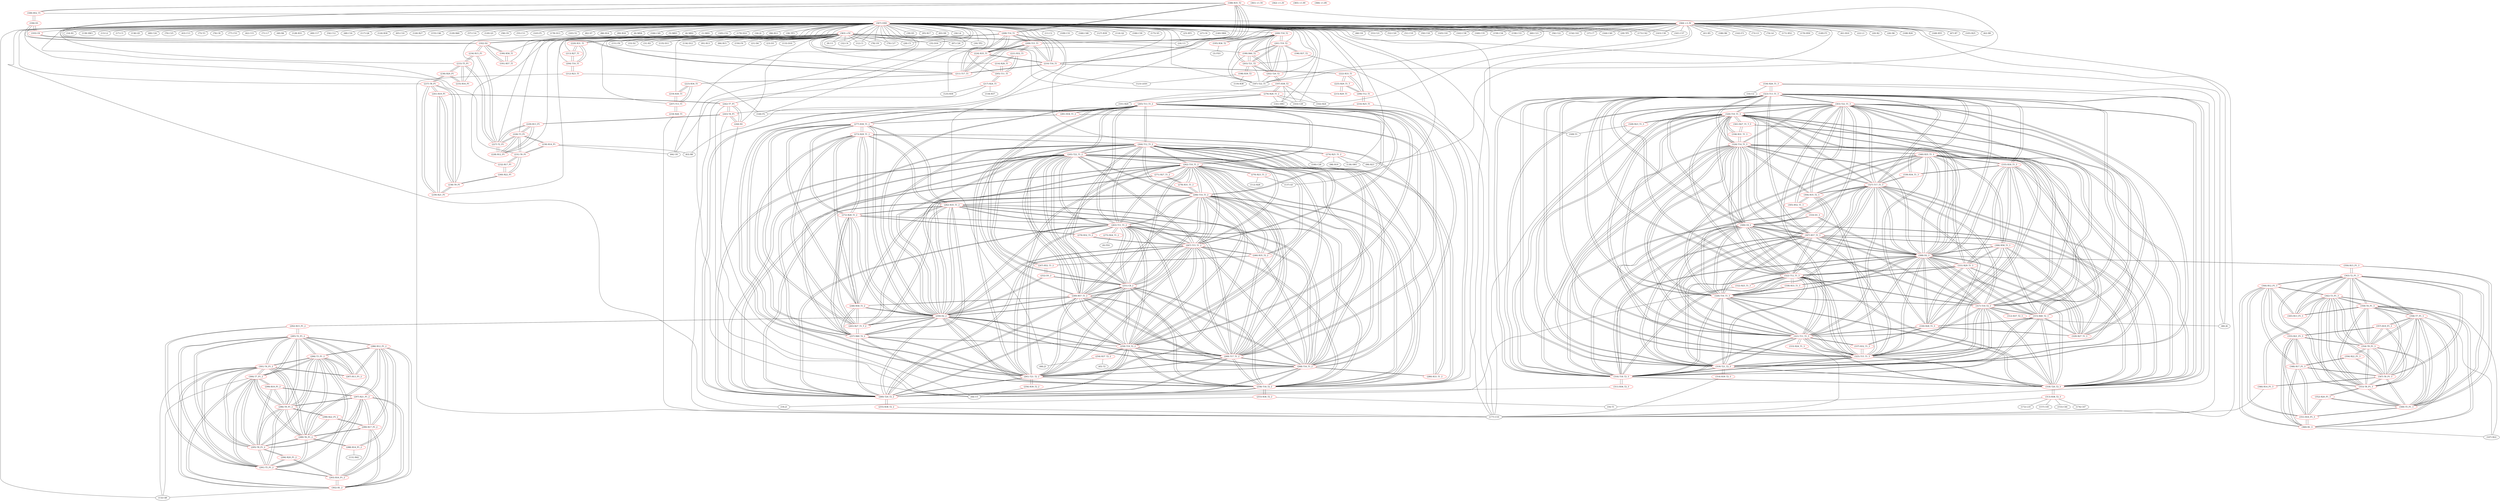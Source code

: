 graph {
	188 [label="(188) R35_T2" color=red]
	189 [label="(189) R52_T1"]
	187 [label="(187) T22_T1"]
	208 [label="(208) T14_T1"]
	209 [label="(209) T15_T1"]
	211 [label="(211) T17_T1"]
	210 [label="(210) T16_T1"]
	224 [label="(224) R35_T1"]
	189 [label="(189) R52_T1" color=red]
	194 [label="(194) D1"]
	188 [label="(188) R35_T2"]
	187 [label="(187) T22_T1"]
	190 [label="(190) R58_T1" color=red]
	191 [label="(191) R57_T1"]
	192 [label="(192) D2"]
	191 [label="(191) R57_T1" color=red]
	192 [label="(192) D2"]
	190 [label="(190) R58_T1"]
	192 [label="(192) D2" color=red]
	194 [label="(194) D1"]
	193 [label="(193) C8"]
	191 [label="(191) R57_T1"]
	190 [label="(190) R58_T1"]
	234 [label="(234) R15_P1"]
	193 [label="(193) C8" color=red]
	194 [label="(194) D1"]
	192 [label="(192) D2"]
	194 [label="(194) D1" color=red]
	192 [label="(192) D2"]
	193 [label="(193) C8"]
	189 [label="(189) R52_T1"]
	195 [label="(195) R36_T2" color=red]
	3 [label="(3) FD3"]
	200 [label="(200) T18_T2"]
	196 [label="(196) R37_T2" color=red]
	177 [label="(177) U10"]
	201 [label="(201) T19_T2"]
	197 [label="(197) R38_T2" color=red]
	101 [label="(101) R20"]
	141 [label="(141) SW2"]
	102 [label="(102) R24"]
	103 [label="(103) C29"]
	276 [label="(276) R26_T1_2"]
	202 [label="(202) T20_T2"]
	198 [label="(198) R39_T2" color=red]
	123 [label="(123) LED1"]
	119 [label="(119) R38"]
	203 [label="(203) T21_T2"]
	199 [label="(199) R40_T2" color=red]
	202 [label="(202) T20_T2"]
	203 [label="(203) T21_T2"]
	201 [label="(201) T19_T2"]
	187 [label="(187) T22_T1"]
	200 [label="(200) T18_T2"]
	200 [label="(200) T18_T2" color=red]
	202 [label="(202) T20_T2"]
	203 [label="(203) T21_T2"]
	201 [label="(201) T19_T2"]
	199 [label="(199) R40_T2"]
	187 [label="(187) T22_T1"]
	195 [label="(195) R36_T2"]
	201 [label="(201) T19_T2" color=red]
	202 [label="(202) T20_T2"]
	203 [label="(203) T21_T2"]
	199 [label="(199) R40_T2"]
	187 [label="(187) T22_T1"]
	200 [label="(200) T18_T2"]
	196 [label="(196) R37_T2"]
	202 [label="(202) T20_T2" color=red]
	203 [label="(203) T21_T2"]
	201 [label="(201) T19_T2"]
	199 [label="(199) R40_T2"]
	187 [label="(187) T22_T1"]
	200 [label="(200) T18_T2"]
	197 [label="(197) R38_T2"]
	203 [label="(203) T21_T2" color=red]
	202 [label="(202) T20_T2"]
	201 [label="(201) T19_T2"]
	199 [label="(199) R40_T2"]
	187 [label="(187) T22_T1"]
	200 [label="(200) T18_T2"]
	198 [label="(198) R39_T2"]
	204 [label="(204) T10_T1" color=red]
	212 [label="(212) R23_T1"]
	220 [label="(220) R31_T1"]
	213 [label="(213) R27_T1"]
	205 [label="(205) T11_T1" color=red]
	217 [label="(217) R24_T1"]
	221 [label="(221) R32_T1"]
	214 [label="(214) R28_T1"]
	206 [label="(206) T12_T1" color=red]
	222 [label="(222) R33_T1"]
	225 [label="(225) R29_T1_T"]
	216 [label="(216) R25_T1"]
	207 [label="(207) T13_T1" color=red]
	223 [label="(223) R34_T1"]
	219 [label="(219) R30_T1"]
	218 [label="(218) R26_T1"]
	208 [label="(208) T14_T1" color=red]
	209 [label="(209) T15_T1"]
	211 [label="(211) T17_T1"]
	210 [label="(210) T16_T1"]
	224 [label="(224) R35_T1"]
	188 [label="(188) R35_T2"]
	220 [label="(220) R31_T1"]
	209 [label="(209) T15_T1" color=red]
	208 [label="(208) T14_T1"]
	211 [label="(211) T17_T1"]
	210 [label="(210) T16_T1"]
	224 [label="(224) R35_T1"]
	188 [label="(188) R35_T2"]
	221 [label="(221) R32_T1"]
	210 [label="(210) T16_T1" color=red]
	208 [label="(208) T14_T1"]
	209 [label="(209) T15_T1"]
	211 [label="(211) T17_T1"]
	224 [label="(224) R35_T1"]
	188 [label="(188) R35_T2"]
	222 [label="(222) R33_T1"]
	211 [label="(211) T17_T1" color=red]
	208 [label="(208) T14_T1"]
	209 [label="(209) T15_T1"]
	210 [label="(210) T16_T1"]
	224 [label="(224) R35_T1"]
	188 [label="(188) R35_T2"]
	223 [label="(223) R34_T1"]
	212 [label="(212) R23_T1" color=red]
	177 [label="(177) U10"]
	144 [label="(144) P2"]
	204 [label="(204) T10_T1"]
	213 [label="(213) R27_T1" color=red]
	220 [label="(220) R31_T1"]
	204 [label="(204) T10_T1"]
	214 [label="(214) R28_T1" color=red]
	221 [label="(221) R32_T1"]
	205 [label="(205) T11_T1"]
	215 [label="(215) R29_T1" color=red]
	225 [label="(225) R29_T1_T"]
	216 [label="(216) R25_T1" color=red]
	177 [label="(177) U10"]
	144 [label="(144) P2"]
	206 [label="(206) T12_T1"]
	217 [label="(217) R24_T1" color=red]
	125 [label="(125) R36"]
	177 [label="(177) U10"]
	118 [label="(118) R37"]
	205 [label="(205) T11_T1"]
	218 [label="(218) R26_T1" color=red]
	177 [label="(177) U10"]
	207 [label="(207) T13_T1"]
	219 [label="(219) R30_T1" color=red]
	207 [label="(207) T13_T1"]
	223 [label="(223) R34_T1"]
	220 [label="(220) R31_T1" color=red]
	213 [label="(213) R27_T1"]
	204 [label="(204) T10_T1"]
	208 [label="(208) T14_T1"]
	221 [label="(221) R32_T1" color=red]
	209 [label="(209) T15_T1"]
	205 [label="(205) T11_T1"]
	214 [label="(214) R28_T1"]
	222 [label="(222) R33_T1" color=red]
	210 [label="(210) T16_T1"]
	225 [label="(225) R29_T1_T"]
	206 [label="(206) T12_T1"]
	223 [label="(223) R34_T1" color=red]
	211 [label="(211) T17_T1"]
	207 [label="(207) T13_T1"]
	219 [label="(219) R30_T1"]
	224 [label="(224) R35_T1" color=red]
	208 [label="(208) T14_T1"]
	209 [label="(209) T15_T1"]
	211 [label="(211) T17_T1"]
	210 [label="(210) T16_T1"]
	188 [label="(188) R35_T2"]
	225 [label="(225) R29_T1_T" color=red]
	222 [label="(222) R33_T1"]
	206 [label="(206) T12_T1"]
	215 [label="(215) R29_T1"]
	226 [label="(226) T3_P1" color=red]
	230 [label="(230) R14_P1"]
	231 [label="(231) T6_P1"]
	229 [label="(229) R13_P1"]
	228 [label="(228) R12_P1"]
	227 [label="(227) T2_P1"]
	227 [label="(227) T2_P1" color=red]
	229 [label="(229) R13_P1"]
	226 [label="(226) T3_P1"]
	228 [label="(228) R12_P1"]
	233 [label="(233) T5_P1"]
	234 [label="(234) R15_P1"]
	228 [label="(228) R12_P1" color=red]
	229 [label="(229) R13_P1"]
	226 [label="(226) T3_P1"]
	227 [label="(227) T2_P1"]
	229 [label="(229) R13_P1" color=red]
	243 [label="(243) T4_P1"]
	226 [label="(226) T3_P1"]
	228 [label="(228) R12_P1"]
	227 [label="(227) T2_P1"]
	230 [label="(230) R14_P1" color=red]
	63 [label="(63) R8"]
	64 [label="(64) U8"]
	226 [label="(226) T3_P1"]
	231 [label="(231) T6_P1"]
	231 [label="(231) T6_P1" color=red]
	230 [label="(230) R14_P1"]
	226 [label="(226) T3_P1"]
	240 [label="(240) R22_P1"]
	232 [label="(232) R17_P1"]
	232 [label="(232) R17_P1" color=red]
	240 [label="(240) R22_P1"]
	231 [label="(231) T6_P1"]
	233 [label="(233) T5_P1" color=red]
	227 [label="(227) T2_P1"]
	234 [label="(234) R15_P1"]
	235 [label="(235) R16_P1"]
	236 [label="(236) R20_P1"]
	234 [label="(234) R15_P1" color=red]
	192 [label="(192) D2"]
	227 [label="(227) T2_P1"]
	233 [label="(233) T5_P1"]
	235 [label="(235) R16_P1" color=red]
	233 [label="(233) T5_P1"]
	236 [label="(236) R20_P1"]
	236 [label="(236) R20_P1" color=red]
	237 [label="(237) T8_P1"]
	235 [label="(235) R16_P1"]
	233 [label="(233) T5_P1"]
	237 [label="(237) T8_P1" color=red]
	238 [label="(238) T9_P1"]
	239 [label="(239) R21_P1"]
	241 [label="(241) R19_P1"]
	236 [label="(236) R20_P1"]
	238 [label="(238) T9_P1" color=red]
	240 [label="(240) R22_P1"]
	239 [label="(239) R21_P1"]
	237 [label="(237) T8_P1"]
	241 [label="(241) R19_P1"]
	239 [label="(239) R21_P1" color=red]
	238 [label="(238) T9_P1"]
	237 [label="(237) T8_P1"]
	241 [label="(241) R19_P1"]
	240 [label="(240) R22_P1" color=red]
	238 [label="(238) T9_P1"]
	231 [label="(231) T6_P1"]
	232 [label="(232) R17_P1"]
	241 [label="(241) R19_P1" color=red]
	238 [label="(238) T9_P1"]
	239 [label="(239) R21_P1"]
	237 [label="(237) T8_P1"]
	242 [label="(242) T7_P1"]
	242 [label="(242) T7_P1" color=red]
	244 [label="(244) R1"]
	243 [label="(243) T4_P1"]
	44 [label="(44) U5"]
	241 [label="(241) R19_P1"]
	243 [label="(243) T4_P1" color=red]
	229 [label="(229) R13_P1"]
	244 [label="(244) R1"]
	242 [label="(242) T7_P1"]
	44 [label="(44) U5"]
	244 [label="(244) R1" color=red]
	243 [label="(243) T4_P1"]
	242 [label="(242) T7_P1"]
	44 [label="(44) U5"]
	245 [label="(245) T22_T1_2" color=red]
	262 [label="(262) T10_T1_2"]
	263 [label="(263) T11_T1_2"]
	264 [label="(264) T12_T1_2"]
	265 [label="(265) T13_T1_2"]
	260 [label="(260) T20_T2_2"]
	266 [label="(266) T14_T1_2"]
	267 [label="(267) T15_T1_2"]
	258 [label="(258) T18_T2_2"]
	261 [label="(261) T21_T2_2"]
	259 [label="(259) T19_T2_2"]
	251 [label="(251) C8_2"]
	268 [label="(268) T16_T1_2"]
	269 [label="(269) T17_T1_2"]
	250 [label="(250) D2_2"]
	249 [label="(249) R57_T1_2"]
	246 [label="(246) R35_T2_2"]
	247 [label="(247) R52_T1_2"]
	257 [label="(257) R40_T2_2"]
	246 [label="(246) R35_T2_2" color=red]
	247 [label="(247) R52_T1_2"]
	245 [label="(245) T22_T1_2"]
	266 [label="(266) T14_T1_2"]
	267 [label="(267) T15_T1_2"]
	269 [label="(269) T17_T1_2"]
	268 [label="(268) T16_T1_2"]
	282 [label="(282) R35_T1_2"]
	247 [label="(247) R52_T1_2" color=red]
	252 [label="(252) D1_2"]
	246 [label="(246) R35_T2_2"]
	245 [label="(245) T22_T1_2"]
	248 [label="(248) R58_T1_2" color=red]
	250 [label="(250) D2_2"]
	257 [label="(257) R40_T2_2"]
	283 [label="(283) R27_T1_T_2"]
	272 [label="(272) R28_T1_2"]
	273 [label="(273) R29_T1_2"]
	277 [label="(277) R30_T1_2"]
	282 [label="(282) R35_T1_2"]
	249 [label="(249) R57_T1_2"]
	249 [label="(249) R57_T1_2" color=red]
	262 [label="(262) T10_T1_2"]
	263 [label="(263) T11_T1_2"]
	264 [label="(264) T12_T1_2"]
	265 [label="(265) T13_T1_2"]
	260 [label="(260) T20_T2_2"]
	266 [label="(266) T14_T1_2"]
	267 [label="(267) T15_T1_2"]
	258 [label="(258) T18_T2_2"]
	261 [label="(261) T21_T2_2"]
	259 [label="(259) T19_T2_2"]
	251 [label="(251) C8_2"]
	268 [label="(268) T16_T1_2"]
	269 [label="(269) T17_T1_2"]
	250 [label="(250) D2_2"]
	245 [label="(245) T22_T1_2"]
	248 [label="(248) R58_T1_2"]
	250 [label="(250) D2_2" color=red]
	248 [label="(248) R58_T1_2"]
	257 [label="(257) R40_T2_2"]
	283 [label="(283) R27_T1_T_2"]
	272 [label="(272) R28_T1_2"]
	273 [label="(273) R29_T1_2"]
	277 [label="(277) R30_T1_2"]
	282 [label="(282) R35_T1_2"]
	262 [label="(262) T10_T1_2"]
	263 [label="(263) T11_T1_2"]
	264 [label="(264) T12_T1_2"]
	265 [label="(265) T13_T1_2"]
	260 [label="(260) T20_T2_2"]
	266 [label="(266) T14_T1_2"]
	267 [label="(267) T15_T1_2"]
	258 [label="(258) T18_T2_2"]
	261 [label="(261) T21_T2_2"]
	259 [label="(259) T19_T2_2"]
	251 [label="(251) C8_2"]
	268 [label="(268) T16_T1_2"]
	269 [label="(269) T17_T1_2"]
	245 [label="(245) T22_T1_2"]
	249 [label="(249) R57_T1_2"]
	252 [label="(252) D1_2"]
	292 [label="(292) R15_P1_2"]
	251 [label="(251) C8_2" color=red]
	262 [label="(262) T10_T1_2"]
	263 [label="(263) T11_T1_2"]
	264 [label="(264) T12_T1_2"]
	265 [label="(265) T13_T1_2"]
	260 [label="(260) T20_T2_2"]
	266 [label="(266) T14_T1_2"]
	267 [label="(267) T15_T1_2"]
	258 [label="(258) T18_T2_2"]
	261 [label="(261) T21_T2_2"]
	259 [label="(259) T19_T2_2"]
	268 [label="(268) T16_T1_2"]
	269 [label="(269) T17_T1_2"]
	250 [label="(250) D2_2"]
	245 [label="(245) T22_T1_2"]
	249 [label="(249) R57_T1_2"]
	252 [label="(252) D1_2"]
	252 [label="(252) D1_2" color=red]
	250 [label="(250) D2_2"]
	251 [label="(251) C8_2"]
	247 [label="(247) R52_T1_2"]
	253 [label="(253) R36_T2_2" color=red]
	19 [label="(19) J1"]
	16 [label="(16) T1"]
	258 [label="(258) T18_T2_2"]
	254 [label="(254) R37_T2_2" color=red]
	45 [label="(45) T2"]
	68 [label="(68) J3"]
	259 [label="(259) T19_T2_2"]
	255 [label="(255) R38_T2_2" color=red]
	177 [label="(177) U10"]
	260 [label="(260) T20_T2_2"]
	256 [label="(256) R39_T2_2" color=red]
	44 [label="(44) U5"]
	261 [label="(261) T21_T2_2"]
	257 [label="(257) R40_T2_2" color=red]
	250 [label="(250) D2_2"]
	248 [label="(248) R58_T1_2"]
	283 [label="(283) R27_T1_T_2"]
	272 [label="(272) R28_T1_2"]
	273 [label="(273) R29_T1_2"]
	277 [label="(277) R30_T1_2"]
	282 [label="(282) R35_T1_2"]
	260 [label="(260) T20_T2_2"]
	261 [label="(261) T21_T2_2"]
	259 [label="(259) T19_T2_2"]
	245 [label="(245) T22_T1_2"]
	258 [label="(258) T18_T2_2"]
	258 [label="(258) T18_T2_2" color=red]
	262 [label="(262) T10_T1_2"]
	263 [label="(263) T11_T1_2"]
	264 [label="(264) T12_T1_2"]
	265 [label="(265) T13_T1_2"]
	260 [label="(260) T20_T2_2"]
	266 [label="(266) T14_T1_2"]
	267 [label="(267) T15_T1_2"]
	261 [label="(261) T21_T2_2"]
	259 [label="(259) T19_T2_2"]
	251 [label="(251) C8_2"]
	268 [label="(268) T16_T1_2"]
	269 [label="(269) T17_T1_2"]
	250 [label="(250) D2_2"]
	245 [label="(245) T22_T1_2"]
	249 [label="(249) R57_T1_2"]
	257 [label="(257) R40_T2_2"]
	253 [label="(253) R36_T2_2"]
	259 [label="(259) T19_T2_2" color=red]
	262 [label="(262) T10_T1_2"]
	263 [label="(263) T11_T1_2"]
	264 [label="(264) T12_T1_2"]
	265 [label="(265) T13_T1_2"]
	260 [label="(260) T20_T2_2"]
	266 [label="(266) T14_T1_2"]
	267 [label="(267) T15_T1_2"]
	258 [label="(258) T18_T2_2"]
	261 [label="(261) T21_T2_2"]
	251 [label="(251) C8_2"]
	268 [label="(268) T16_T1_2"]
	269 [label="(269) T17_T1_2"]
	250 [label="(250) D2_2"]
	245 [label="(245) T22_T1_2"]
	249 [label="(249) R57_T1_2"]
	257 [label="(257) R40_T2_2"]
	254 [label="(254) R37_T2_2"]
	260 [label="(260) T20_T2_2" color=red]
	262 [label="(262) T10_T1_2"]
	263 [label="(263) T11_T1_2"]
	264 [label="(264) T12_T1_2"]
	265 [label="(265) T13_T1_2"]
	266 [label="(266) T14_T1_2"]
	267 [label="(267) T15_T1_2"]
	258 [label="(258) T18_T2_2"]
	261 [label="(261) T21_T2_2"]
	259 [label="(259) T19_T2_2"]
	251 [label="(251) C8_2"]
	268 [label="(268) T16_T1_2"]
	269 [label="(269) T17_T1_2"]
	250 [label="(250) D2_2"]
	245 [label="(245) T22_T1_2"]
	249 [label="(249) R57_T1_2"]
	257 [label="(257) R40_T2_2"]
	255 [label="(255) R38_T2_2"]
	261 [label="(261) T21_T2_2" color=red]
	262 [label="(262) T10_T1_2"]
	263 [label="(263) T11_T1_2"]
	264 [label="(264) T12_T1_2"]
	265 [label="(265) T13_T1_2"]
	260 [label="(260) T20_T2_2"]
	266 [label="(266) T14_T1_2"]
	267 [label="(267) T15_T1_2"]
	258 [label="(258) T18_T2_2"]
	259 [label="(259) T19_T2_2"]
	251 [label="(251) C8_2"]
	268 [label="(268) T16_T1_2"]
	269 [label="(269) T17_T1_2"]
	250 [label="(250) D2_2"]
	245 [label="(245) T22_T1_2"]
	249 [label="(249) R57_T1_2"]
	257 [label="(257) R40_T2_2"]
	256 [label="(256) R39_T2_2"]
	262 [label="(262) T10_T1_2" color=red]
	263 [label="(263) T11_T1_2"]
	264 [label="(264) T12_T1_2"]
	265 [label="(265) T13_T1_2"]
	260 [label="(260) T20_T2_2"]
	266 [label="(266) T14_T1_2"]
	267 [label="(267) T15_T1_2"]
	258 [label="(258) T18_T2_2"]
	261 [label="(261) T21_T2_2"]
	259 [label="(259) T19_T2_2"]
	251 [label="(251) C8_2"]
	268 [label="(268) T16_T1_2"]
	269 [label="(269) T17_T1_2"]
	250 [label="(250) D2_2"]
	245 [label="(245) T22_T1_2"]
	249 [label="(249) R57_T1_2"]
	270 [label="(270) R23_T1_2"]
	278 [label="(278) R31_T1_2"]
	271 [label="(271) R27_T1_2"]
	263 [label="(263) T11_T1_2" color=red]
	262 [label="(262) T10_T1_2"]
	264 [label="(264) T12_T1_2"]
	265 [label="(265) T13_T1_2"]
	260 [label="(260) T20_T2_2"]
	266 [label="(266) T14_T1_2"]
	267 [label="(267) T15_T1_2"]
	258 [label="(258) T18_T2_2"]
	261 [label="(261) T21_T2_2"]
	259 [label="(259) T19_T2_2"]
	251 [label="(251) C8_2"]
	268 [label="(268) T16_T1_2"]
	269 [label="(269) T17_T1_2"]
	250 [label="(250) D2_2"]
	245 [label="(245) T22_T1_2"]
	249 [label="(249) R57_T1_2"]
	275 [label="(275) R24_T1_2"]
	279 [label="(279) R32_T1_2"]
	272 [label="(272) R28_T1_2"]
	264 [label="(264) T12_T1_2" color=red]
	262 [label="(262) T10_T1_2"]
	263 [label="(263) T11_T1_2"]
	265 [label="(265) T13_T1_2"]
	260 [label="(260) T20_T2_2"]
	266 [label="(266) T14_T1_2"]
	267 [label="(267) T15_T1_2"]
	258 [label="(258) T18_T2_2"]
	261 [label="(261) T21_T2_2"]
	259 [label="(259) T19_T2_2"]
	251 [label="(251) C8_2"]
	268 [label="(268) T16_T1_2"]
	269 [label="(269) T17_T1_2"]
	250 [label="(250) D2_2"]
	245 [label="(245) T22_T1_2"]
	249 [label="(249) R57_T1_2"]
	280 [label="(280) R33_T1_2"]
	273 [label="(273) R29_T1_2"]
	274 [label="(274) R25_T1_2"]
	265 [label="(265) T13_T1_2" color=red]
	262 [label="(262) T10_T1_2"]
	263 [label="(263) T11_T1_2"]
	264 [label="(264) T12_T1_2"]
	260 [label="(260) T20_T2_2"]
	266 [label="(266) T14_T1_2"]
	267 [label="(267) T15_T1_2"]
	258 [label="(258) T18_T2_2"]
	261 [label="(261) T21_T2_2"]
	259 [label="(259) T19_T2_2"]
	251 [label="(251) C8_2"]
	268 [label="(268) T16_T1_2"]
	269 [label="(269) T17_T1_2"]
	250 [label="(250) D2_2"]
	245 [label="(245) T22_T1_2"]
	249 [label="(249) R57_T1_2"]
	281 [label="(281) R34_T1_2"]
	277 [label="(277) R30_T1_2"]
	276 [label="(276) R26_T1_2"]
	266 [label="(266) T14_T1_2" color=red]
	262 [label="(262) T10_T1_2"]
	263 [label="(263) T11_T1_2"]
	264 [label="(264) T12_T1_2"]
	265 [label="(265) T13_T1_2"]
	260 [label="(260) T20_T2_2"]
	267 [label="(267) T15_T1_2"]
	258 [label="(258) T18_T2_2"]
	261 [label="(261) T21_T2_2"]
	259 [label="(259) T19_T2_2"]
	251 [label="(251) C8_2"]
	268 [label="(268) T16_T1_2"]
	269 [label="(269) T17_T1_2"]
	250 [label="(250) D2_2"]
	245 [label="(245) T22_T1_2"]
	249 [label="(249) R57_T1_2"]
	282 [label="(282) R35_T1_2"]
	246 [label="(246) R35_T2_2"]
	278 [label="(278) R31_T1_2"]
	267 [label="(267) T15_T1_2" color=red]
	262 [label="(262) T10_T1_2"]
	263 [label="(263) T11_T1_2"]
	264 [label="(264) T12_T1_2"]
	265 [label="(265) T13_T1_2"]
	260 [label="(260) T20_T2_2"]
	266 [label="(266) T14_T1_2"]
	258 [label="(258) T18_T2_2"]
	261 [label="(261) T21_T2_2"]
	259 [label="(259) T19_T2_2"]
	251 [label="(251) C8_2"]
	268 [label="(268) T16_T1_2"]
	269 [label="(269) T17_T1_2"]
	250 [label="(250) D2_2"]
	245 [label="(245) T22_T1_2"]
	249 [label="(249) R57_T1_2"]
	282 [label="(282) R35_T1_2"]
	246 [label="(246) R35_T2_2"]
	279 [label="(279) R32_T1_2"]
	268 [label="(268) T16_T1_2" color=red]
	262 [label="(262) T10_T1_2"]
	263 [label="(263) T11_T1_2"]
	264 [label="(264) T12_T1_2"]
	265 [label="(265) T13_T1_2"]
	260 [label="(260) T20_T2_2"]
	266 [label="(266) T14_T1_2"]
	267 [label="(267) T15_T1_2"]
	258 [label="(258) T18_T2_2"]
	261 [label="(261) T21_T2_2"]
	259 [label="(259) T19_T2_2"]
	251 [label="(251) C8_2"]
	269 [label="(269) T17_T1_2"]
	250 [label="(250) D2_2"]
	245 [label="(245) T22_T1_2"]
	249 [label="(249) R57_T1_2"]
	282 [label="(282) R35_T1_2"]
	246 [label="(246) R35_T2_2"]
	280 [label="(280) R33_T1_2"]
	269 [label="(269) T17_T1_2" color=red]
	262 [label="(262) T10_T1_2"]
	263 [label="(263) T11_T1_2"]
	264 [label="(264) T12_T1_2"]
	265 [label="(265) T13_T1_2"]
	260 [label="(260) T20_T2_2"]
	266 [label="(266) T14_T1_2"]
	267 [label="(267) T15_T1_2"]
	258 [label="(258) T18_T2_2"]
	261 [label="(261) T21_T2_2"]
	259 [label="(259) T19_T2_2"]
	251 [label="(251) C8_2"]
	268 [label="(268) T16_T1_2"]
	250 [label="(250) D2_2"]
	245 [label="(245) T22_T1_2"]
	249 [label="(249) R57_T1_2"]
	282 [label="(282) R35_T1_2"]
	246 [label="(246) R35_T2_2"]
	281 [label="(281) R34_T1_2"]
	270 [label="(270) R23_T1_2" color=red]
	112 [label="(112) R28"]
	137 [label="(137) Q1"]
	262 [label="(262) T10_T1_2"]
	271 [label="(271) R27_T1_2" color=red]
	278 [label="(278) R31_T1_2"]
	262 [label="(262) T10_T1_2"]
	283 [label="(283) R27_T1_T_2"]
	272 [label="(272) R28_T1_2" color=red]
	250 [label="(250) D2_2"]
	248 [label="(248) R58_T1_2"]
	257 [label="(257) R40_T2_2"]
	283 [label="(283) R27_T1_T_2"]
	273 [label="(273) R29_T1_2"]
	277 [label="(277) R30_T1_2"]
	282 [label="(282) R35_T1_2"]
	279 [label="(279) R32_T1_2"]
	263 [label="(263) T11_T1_2"]
	273 [label="(273) R29_T1_2" color=red]
	250 [label="(250) D2_2"]
	248 [label="(248) R58_T1_2"]
	257 [label="(257) R40_T2_2"]
	283 [label="(283) R27_T1_T_2"]
	272 [label="(272) R28_T1_2"]
	277 [label="(277) R30_T1_2"]
	282 [label="(282) R35_T1_2"]
	280 [label="(280) R33_T1_2"]
	264 [label="(264) T12_T1_2"]
	274 [label="(274) R25_T1_2" color=red]
	100 [label="(100) C28"]
	138 [label="(138) SW1"]
	98 [label="(98) R19"]
	99 [label="(99) R23"]
	264 [label="(264) T12_T1_2"]
	275 [label="(275) R24_T1_2" color=red]
	0 [label="(0) FD1"]
	263 [label="(263) T11_T1_2"]
	276 [label="(276) R26_T1_2" color=red]
	101 [label="(101) R20"]
	141 [label="(141) SW2"]
	102 [label="(102) R24"]
	103 [label="(103) C29"]
	197 [label="(197) R38_T2"]
	265 [label="(265) T13_T1_2"]
	277 [label="(277) R30_T1_2" color=red]
	250 [label="(250) D2_2"]
	248 [label="(248) R58_T1_2"]
	257 [label="(257) R40_T2_2"]
	283 [label="(283) R27_T1_T_2"]
	272 [label="(272) R28_T1_2"]
	273 [label="(273) R29_T1_2"]
	282 [label="(282) R35_T1_2"]
	265 [label="(265) T13_T1_2"]
	281 [label="(281) R34_T1_2"]
	278 [label="(278) R31_T1_2" color=red]
	271 [label="(271) R27_T1_2"]
	262 [label="(262) T10_T1_2"]
	266 [label="(266) T14_T1_2"]
	279 [label="(279) R32_T1_2" color=red]
	267 [label="(267) T15_T1_2"]
	263 [label="(263) T11_T1_2"]
	272 [label="(272) R28_T1_2"]
	280 [label="(280) R33_T1_2" color=red]
	268 [label="(268) T16_T1_2"]
	273 [label="(273) R29_T1_2"]
	264 [label="(264) T12_T1_2"]
	281 [label="(281) R34_T1_2" color=red]
	269 [label="(269) T17_T1_2"]
	265 [label="(265) T13_T1_2"]
	277 [label="(277) R30_T1_2"]
	282 [label="(282) R35_T1_2" color=red]
	250 [label="(250) D2_2"]
	248 [label="(248) R58_T1_2"]
	257 [label="(257) R40_T2_2"]
	283 [label="(283) R27_T1_T_2"]
	272 [label="(272) R28_T1_2"]
	273 [label="(273) R29_T1_2"]
	277 [label="(277) R30_T1_2"]
	266 [label="(266) T14_T1_2"]
	267 [label="(267) T15_T1_2"]
	269 [label="(269) T17_T1_2"]
	268 [label="(268) T16_T1_2"]
	246 [label="(246) R35_T2_2"]
	283 [label="(283) R27_T1_T_2" color=red]
	250 [label="(250) D2_2"]
	248 [label="(248) R58_T1_2"]
	257 [label="(257) R40_T2_2"]
	272 [label="(272) R28_T1_2"]
	273 [label="(273) R29_T1_2"]
	277 [label="(277) R30_T1_2"]
	282 [label="(282) R35_T1_2"]
	271 [label="(271) R27_T1_2"]
	284 [label="(284) T3_P1_2" color=red]
	301 [label="(301) T4_P1_2"]
	300 [label="(300) T7_P1_2"]
	291 [label="(291) T5_P1_2"]
	296 [label="(296) T9_P1_2"]
	295 [label="(295) T8_P1_2"]
	289 [label="(289) T6_P1_2"]
	285 [label="(285) T2_P1_2"]
	288 [label="(288) R14_P1_2"]
	287 [label="(287) R13_P1_2"]
	286 [label="(286) R12_P1_2"]
	285 [label="(285) T2_P1_2" color=red]
	284 [label="(284) T3_P1_2"]
	301 [label="(301) T4_P1_2"]
	300 [label="(300) T7_P1_2"]
	291 [label="(291) T5_P1_2"]
	296 [label="(296) T9_P1_2"]
	295 [label="(295) T8_P1_2"]
	289 [label="(289) T6_P1_2"]
	287 [label="(287) R13_P1_2"]
	286 [label="(286) R12_P1_2"]
	292 [label="(292) R15_P1_2"]
	286 [label="(286) R12_P1_2" color=red]
	297 [label="(297) R21_P1_2"]
	293 [label="(293) R16_P1_2"]
	290 [label="(290) R17_P1_2"]
	302 [label="(302) R1_2"]
	287 [label="(287) R13_P1_2"]
	284 [label="(284) T3_P1_2"]
	285 [label="(285) T2_P1_2"]
	287 [label="(287) R13_P1_2" color=red]
	301 [label="(301) T4_P1_2"]
	284 [label="(284) T3_P1_2"]
	286 [label="(286) R12_P1_2"]
	285 [label="(285) T2_P1_2"]
	288 [label="(288) R14_P1_2" color=red]
	131 [label="(131) R42"]
	284 [label="(284) T3_P1_2"]
	289 [label="(289) T6_P1_2"]
	289 [label="(289) T6_P1_2" color=red]
	284 [label="(284) T3_P1_2"]
	301 [label="(301) T4_P1_2"]
	300 [label="(300) T7_P1_2"]
	291 [label="(291) T5_P1_2"]
	296 [label="(296) T9_P1_2"]
	295 [label="(295) T8_P1_2"]
	285 [label="(285) T2_P1_2"]
	288 [label="(288) R14_P1_2"]
	298 [label="(298) R22_P1_2"]
	290 [label="(290) R17_P1_2"]
	290 [label="(290) R17_P1_2" color=red]
	297 [label="(297) R21_P1_2"]
	293 [label="(293) R16_P1_2"]
	286 [label="(286) R12_P1_2"]
	302 [label="(302) R1_2"]
	298 [label="(298) R22_P1_2"]
	289 [label="(289) T6_P1_2"]
	291 [label="(291) T5_P1_2" color=red]
	284 [label="(284) T3_P1_2"]
	301 [label="(301) T4_P1_2"]
	300 [label="(300) T7_P1_2"]
	296 [label="(296) T9_P1_2"]
	295 [label="(295) T8_P1_2"]
	289 [label="(289) T6_P1_2"]
	285 [label="(285) T2_P1_2"]
	292 [label="(292) R15_P1_2"]
	293 [label="(293) R16_P1_2"]
	294 [label="(294) R20_P1_2"]
	292 [label="(292) R15_P1_2" color=red]
	250 [label="(250) D2_2"]
	285 [label="(285) T2_P1_2"]
	291 [label="(291) T5_P1_2"]
	293 [label="(293) R16_P1_2" color=red]
	297 [label="(297) R21_P1_2"]
	286 [label="(286) R12_P1_2"]
	290 [label="(290) R17_P1_2"]
	302 [label="(302) R1_2"]
	291 [label="(291) T5_P1_2"]
	294 [label="(294) R20_P1_2"]
	294 [label="(294) R20_P1_2" color=red]
	295 [label="(295) T8_P1_2"]
	293 [label="(293) R16_P1_2"]
	291 [label="(291) T5_P1_2"]
	295 [label="(295) T8_P1_2" color=red]
	284 [label="(284) T3_P1_2"]
	301 [label="(301) T4_P1_2"]
	300 [label="(300) T7_P1_2"]
	291 [label="(291) T5_P1_2"]
	296 [label="(296) T9_P1_2"]
	289 [label="(289) T6_P1_2"]
	285 [label="(285) T2_P1_2"]
	297 [label="(297) R21_P1_2"]
	299 [label="(299) R19_P1_2"]
	294 [label="(294) R20_P1_2"]
	296 [label="(296) T9_P1_2" color=red]
	298 [label="(298) R22_P1_2"]
	284 [label="(284) T3_P1_2"]
	301 [label="(301) T4_P1_2"]
	300 [label="(300) T7_P1_2"]
	291 [label="(291) T5_P1_2"]
	295 [label="(295) T8_P1_2"]
	289 [label="(289) T6_P1_2"]
	285 [label="(285) T2_P1_2"]
	297 [label="(297) R21_P1_2"]
	299 [label="(299) R19_P1_2"]
	297 [label="(297) R21_P1_2" color=red]
	293 [label="(293) R16_P1_2"]
	286 [label="(286) R12_P1_2"]
	290 [label="(290) R17_P1_2"]
	302 [label="(302) R1_2"]
	296 [label="(296) T9_P1_2"]
	295 [label="(295) T8_P1_2"]
	299 [label="(299) R19_P1_2"]
	298 [label="(298) R22_P1_2" color=red]
	296 [label="(296) T9_P1_2"]
	289 [label="(289) T6_P1_2"]
	290 [label="(290) R17_P1_2"]
	299 [label="(299) R19_P1_2" color=red]
	296 [label="(296) T9_P1_2"]
	297 [label="(297) R21_P1_2"]
	295 [label="(295) T8_P1_2"]
	300 [label="(300) T7_P1_2"]
	300 [label="(300) T7_P1_2" color=red]
	284 [label="(284) T3_P1_2"]
	301 [label="(301) T4_P1_2"]
	291 [label="(291) T5_P1_2"]
	296 [label="(296) T9_P1_2"]
	295 [label="(295) T8_P1_2"]
	289 [label="(289) T6_P1_2"]
	285 [label="(285) T2_P1_2"]
	302 [label="(302) R1_2"]
	132 [label="(132) Q6"]
	299 [label="(299) R19_P1_2"]
	301 [label="(301) T4_P1_2" color=red]
	284 [label="(284) T3_P1_2"]
	300 [label="(300) T7_P1_2"]
	291 [label="(291) T5_P1_2"]
	296 [label="(296) T9_P1_2"]
	295 [label="(295) T8_P1_2"]
	289 [label="(289) T6_P1_2"]
	285 [label="(285) T2_P1_2"]
	287 [label="(287) R13_P1_2"]
	302 [label="(302) R1_2"]
	132 [label="(132) Q6"]
	302 [label="(302) R1_2" color=red]
	301 [label="(301) T4_P1_2"]
	300 [label="(300) T7_P1_2"]
	132 [label="(132) Q6"]
	297 [label="(297) R21_P1_2"]
	293 [label="(293) R16_P1_2"]
	286 [label="(286) R12_P1_2"]
	290 [label="(290) R17_P1_2"]
	303 [label="(303) T22_T1_3" color=red]
	320 [label="(320) T10_T1_3"]
	321 [label="(321) T11_T1_3"]
	322 [label="(322) T12_T1_3"]
	323 [label="(323) T13_T1_3"]
	318 [label="(318) T20_T2_3"]
	324 [label="(324) T14_T1_3"]
	325 [label="(325) T15_T1_3"]
	316 [label="(316) T18_T2_3"]
	319 [label="(319) T21_T2_3"]
	317 [label="(317) T19_T2_3"]
	309 [label="(309) C8_3"]
	326 [label="(326) T16_T1_3"]
	327 [label="(327) T17_T1_3"]
	308 [label="(308) D2_3"]
	307 [label="(307) R57_T1_3"]
	304 [label="(304) R35_T2_3"]
	305 [label="(305) R52_T1_3"]
	315 [label="(315) R40_T2_3"]
	304 [label="(304) R35_T2_3" color=red]
	305 [label="(305) R52_T1_3"]
	303 [label="(303) T22_T1_3"]
	324 [label="(324) T14_T1_3"]
	325 [label="(325) T15_T1_3"]
	327 [label="(327) T17_T1_3"]
	326 [label="(326) T16_T1_3"]
	340 [label="(340) R35_T1_3"]
	305 [label="(305) R52_T1_3" color=red]
	310 [label="(310) D1_3"]
	304 [label="(304) R35_T2_3"]
	303 [label="(303) T22_T1_3"]
	306 [label="(306) R58_T1_3" color=red]
	308 [label="(308) D2_3"]
	315 [label="(315) R40_T2_3"]
	329 [label="(329) R27_T1_3"]
	330 [label="(330) R28_T1_3"]
	331 [label="(331) R29_T1_3"]
	335 [label="(335) R30_T1_3"]
	340 [label="(340) R35_T1_3"]
	307 [label="(307) R57_T1_3"]
	307 [label="(307) R57_T1_3" color=red]
	320 [label="(320) T10_T1_3"]
	321 [label="(321) T11_T1_3"]
	322 [label="(322) T12_T1_3"]
	323 [label="(323) T13_T1_3"]
	318 [label="(318) T20_T2_3"]
	324 [label="(324) T14_T1_3"]
	325 [label="(325) T15_T1_3"]
	316 [label="(316) T18_T2_3"]
	319 [label="(319) T21_T2_3"]
	317 [label="(317) T19_T2_3"]
	309 [label="(309) C8_3"]
	326 [label="(326) T16_T1_3"]
	327 [label="(327) T17_T1_3"]
	308 [label="(308) D2_3"]
	303 [label="(303) T22_T1_3"]
	306 [label="(306) R58_T1_3"]
	308 [label="(308) D2_3" color=red]
	306 [label="(306) R58_T1_3"]
	315 [label="(315) R40_T2_3"]
	329 [label="(329) R27_T1_3"]
	330 [label="(330) R28_T1_3"]
	331 [label="(331) R29_T1_3"]
	335 [label="(335) R30_T1_3"]
	340 [label="(340) R35_T1_3"]
	320 [label="(320) T10_T1_3"]
	321 [label="(321) T11_T1_3"]
	322 [label="(322) T12_T1_3"]
	323 [label="(323) T13_T1_3"]
	318 [label="(318) T20_T2_3"]
	324 [label="(324) T14_T1_3"]
	325 [label="(325) T15_T1_3"]
	316 [label="(316) T18_T2_3"]
	319 [label="(319) T21_T2_3"]
	317 [label="(317) T19_T2_3"]
	309 [label="(309) C8_3"]
	326 [label="(326) T16_T1_3"]
	327 [label="(327) T17_T1_3"]
	303 [label="(303) T22_T1_3"]
	307 [label="(307) R57_T1_3"]
	310 [label="(310) D1_3"]
	350 [label="(350) R15_P1_3"]
	309 [label="(309) C8_3" color=red]
	320 [label="(320) T10_T1_3"]
	321 [label="(321) T11_T1_3"]
	322 [label="(322) T12_T1_3"]
	323 [label="(323) T13_T1_3"]
	318 [label="(318) T20_T2_3"]
	324 [label="(324) T14_T1_3"]
	325 [label="(325) T15_T1_3"]
	316 [label="(316) T18_T2_3"]
	319 [label="(319) T21_T2_3"]
	317 [label="(317) T19_T2_3"]
	326 [label="(326) T16_T1_3"]
	327 [label="(327) T17_T1_3"]
	308 [label="(308) D2_3"]
	303 [label="(303) T22_T1_3"]
	307 [label="(307) R57_T1_3"]
	310 [label="(310) D1_3"]
	310 [label="(310) D1_3" color=red]
	308 [label="(308) D2_3"]
	309 [label="(309) C8_3"]
	305 [label="(305) R52_T1_3"]
	311 [label="(311) R36_T2_3" color=red]
	44 [label="(44) U5"]
	316 [label="(316) T18_T2_3"]
	312 [label="(312) R37_T2_3" color=red]
	46 [label="(46) J4"]
	317 [label="(317) T19_T2_3"]
	313 [label="(313) R38_T2_3" color=red]
	172 [label="(172) L10"]
	177 [label="(177) U10"]
	157 [label="(157) C45"]
	153 [label="(153) C44"]
	174 [label="(174) C47"]
	318 [label="(318) T20_T2_3"]
	314 [label="(314) R39_T2_3" color=red]
	177 [label="(177) U10"]
	319 [label="(319) T21_T2_3"]
	315 [label="(315) R40_T2_3" color=red]
	308 [label="(308) D2_3"]
	306 [label="(306) R58_T1_3"]
	329 [label="(329) R27_T1_3"]
	330 [label="(330) R28_T1_3"]
	331 [label="(331) R29_T1_3"]
	335 [label="(335) R30_T1_3"]
	340 [label="(340) R35_T1_3"]
	318 [label="(318) T20_T2_3"]
	319 [label="(319) T21_T2_3"]
	317 [label="(317) T19_T2_3"]
	303 [label="(303) T22_T1_3"]
	316 [label="(316) T18_T2_3"]
	316 [label="(316) T18_T2_3" color=red]
	320 [label="(320) T10_T1_3"]
	321 [label="(321) T11_T1_3"]
	322 [label="(322) T12_T1_3"]
	323 [label="(323) T13_T1_3"]
	318 [label="(318) T20_T2_3"]
	324 [label="(324) T14_T1_3"]
	325 [label="(325) T15_T1_3"]
	319 [label="(319) T21_T2_3"]
	317 [label="(317) T19_T2_3"]
	309 [label="(309) C8_3"]
	326 [label="(326) T16_T1_3"]
	327 [label="(327) T17_T1_3"]
	308 [label="(308) D2_3"]
	303 [label="(303) T22_T1_3"]
	307 [label="(307) R57_T1_3"]
	315 [label="(315) R40_T2_3"]
	311 [label="(311) R36_T2_3"]
	317 [label="(317) T19_T2_3" color=red]
	320 [label="(320) T10_T1_3"]
	321 [label="(321) T11_T1_3"]
	322 [label="(322) T12_T1_3"]
	323 [label="(323) T13_T1_3"]
	318 [label="(318) T20_T2_3"]
	324 [label="(324) T14_T1_3"]
	325 [label="(325) T15_T1_3"]
	316 [label="(316) T18_T2_3"]
	319 [label="(319) T21_T2_3"]
	309 [label="(309) C8_3"]
	326 [label="(326) T16_T1_3"]
	327 [label="(327) T17_T1_3"]
	308 [label="(308) D2_3"]
	303 [label="(303) T22_T1_3"]
	307 [label="(307) R57_T1_3"]
	315 [label="(315) R40_T2_3"]
	312 [label="(312) R37_T2_3"]
	318 [label="(318) T20_T2_3" color=red]
	320 [label="(320) T10_T1_3"]
	321 [label="(321) T11_T1_3"]
	322 [label="(322) T12_T1_3"]
	323 [label="(323) T13_T1_3"]
	324 [label="(324) T14_T1_3"]
	325 [label="(325) T15_T1_3"]
	316 [label="(316) T18_T2_3"]
	319 [label="(319) T21_T2_3"]
	317 [label="(317) T19_T2_3"]
	309 [label="(309) C8_3"]
	326 [label="(326) T16_T1_3"]
	327 [label="(327) T17_T1_3"]
	308 [label="(308) D2_3"]
	303 [label="(303) T22_T1_3"]
	307 [label="(307) R57_T1_3"]
	315 [label="(315) R40_T2_3"]
	313 [label="(313) R38_T2_3"]
	319 [label="(319) T21_T2_3" color=red]
	320 [label="(320) T10_T1_3"]
	321 [label="(321) T11_T1_3"]
	322 [label="(322) T12_T1_3"]
	323 [label="(323) T13_T1_3"]
	318 [label="(318) T20_T2_3"]
	324 [label="(324) T14_T1_3"]
	325 [label="(325) T15_T1_3"]
	316 [label="(316) T18_T2_3"]
	317 [label="(317) T19_T2_3"]
	309 [label="(309) C8_3"]
	326 [label="(326) T16_T1_3"]
	327 [label="(327) T17_T1_3"]
	308 [label="(308) D2_3"]
	303 [label="(303) T22_T1_3"]
	307 [label="(307) R57_T1_3"]
	315 [label="(315) R40_T2_3"]
	314 [label="(314) R39_T2_3"]
	320 [label="(320) T10_T1_3" color=red]
	321 [label="(321) T11_T1_3"]
	322 [label="(322) T12_T1_3"]
	323 [label="(323) T13_T1_3"]
	318 [label="(318) T20_T2_3"]
	324 [label="(324) T14_T1_3"]
	325 [label="(325) T15_T1_3"]
	316 [label="(316) T18_T2_3"]
	319 [label="(319) T21_T2_3"]
	317 [label="(317) T19_T2_3"]
	309 [label="(309) C8_3"]
	326 [label="(326) T16_T1_3"]
	327 [label="(327) T17_T1_3"]
	308 [label="(308) D2_3"]
	303 [label="(303) T22_T1_3"]
	307 [label="(307) R57_T1_3"]
	328 [label="(328) R23_T1_3"]
	336 [label="(336) R31_T1_3"]
	341 [label="(341) R27_T1_T_3"]
	321 [label="(321) T11_T1_3" color=red]
	320 [label="(320) T10_T1_3"]
	322 [label="(322) T12_T1_3"]
	323 [label="(323) T13_T1_3"]
	318 [label="(318) T20_T2_3"]
	324 [label="(324) T14_T1_3"]
	325 [label="(325) T15_T1_3"]
	316 [label="(316) T18_T2_3"]
	319 [label="(319) T21_T2_3"]
	317 [label="(317) T19_T2_3"]
	309 [label="(309) C8_3"]
	326 [label="(326) T16_T1_3"]
	327 [label="(327) T17_T1_3"]
	308 [label="(308) D2_3"]
	303 [label="(303) T22_T1_3"]
	307 [label="(307) R57_T1_3"]
	333 [label="(333) R24_T1_3"]
	337 [label="(337) R32_T1_3"]
	330 [label="(330) R28_T1_3"]
	322 [label="(322) T12_T1_3" color=red]
	320 [label="(320) T10_T1_3"]
	321 [label="(321) T11_T1_3"]
	323 [label="(323) T13_T1_3"]
	318 [label="(318) T20_T2_3"]
	324 [label="(324) T14_T1_3"]
	325 [label="(325) T15_T1_3"]
	316 [label="(316) T18_T2_3"]
	319 [label="(319) T21_T2_3"]
	317 [label="(317) T19_T2_3"]
	309 [label="(309) C8_3"]
	326 [label="(326) T16_T1_3"]
	327 [label="(327) T17_T1_3"]
	308 [label="(308) D2_3"]
	303 [label="(303) T22_T1_3"]
	307 [label="(307) R57_T1_3"]
	338 [label="(338) R33_T1_3"]
	331 [label="(331) R29_T1_3"]
	332 [label="(332) R25_T1_3"]
	323 [label="(323) T13_T1_3" color=red]
	320 [label="(320) T10_T1_3"]
	321 [label="(321) T11_T1_3"]
	322 [label="(322) T12_T1_3"]
	318 [label="(318) T20_T2_3"]
	324 [label="(324) T14_T1_3"]
	325 [label="(325) T15_T1_3"]
	316 [label="(316) T18_T2_3"]
	319 [label="(319) T21_T2_3"]
	317 [label="(317) T19_T2_3"]
	309 [label="(309) C8_3"]
	326 [label="(326) T16_T1_3"]
	327 [label="(327) T17_T1_3"]
	308 [label="(308) D2_3"]
	303 [label="(303) T22_T1_3"]
	307 [label="(307) R57_T1_3"]
	339 [label="(339) R34_T1_3"]
	335 [label="(335) R30_T1_3"]
	334 [label="(334) R26_T1_3"]
	324 [label="(324) T14_T1_3" color=red]
	320 [label="(320) T10_T1_3"]
	321 [label="(321) T11_T1_3"]
	322 [label="(322) T12_T1_3"]
	323 [label="(323) T13_T1_3"]
	318 [label="(318) T20_T2_3"]
	325 [label="(325) T15_T1_3"]
	316 [label="(316) T18_T2_3"]
	319 [label="(319) T21_T2_3"]
	317 [label="(317) T19_T2_3"]
	309 [label="(309) C8_3"]
	326 [label="(326) T16_T1_3"]
	327 [label="(327) T17_T1_3"]
	308 [label="(308) D2_3"]
	303 [label="(303) T22_T1_3"]
	307 [label="(307) R57_T1_3"]
	340 [label="(340) R35_T1_3"]
	304 [label="(304) R35_T2_3"]
	336 [label="(336) R31_T1_3"]
	325 [label="(325) T15_T1_3" color=red]
	320 [label="(320) T10_T1_3"]
	321 [label="(321) T11_T1_3"]
	322 [label="(322) T12_T1_3"]
	323 [label="(323) T13_T1_3"]
	318 [label="(318) T20_T2_3"]
	324 [label="(324) T14_T1_3"]
	316 [label="(316) T18_T2_3"]
	319 [label="(319) T21_T2_3"]
	317 [label="(317) T19_T2_3"]
	309 [label="(309) C8_3"]
	326 [label="(326) T16_T1_3"]
	327 [label="(327) T17_T1_3"]
	308 [label="(308) D2_3"]
	303 [label="(303) T22_T1_3"]
	307 [label="(307) R57_T1_3"]
	340 [label="(340) R35_T1_3"]
	304 [label="(304) R35_T2_3"]
	337 [label="(337) R32_T1_3"]
	326 [label="(326) T16_T1_3" color=red]
	320 [label="(320) T10_T1_3"]
	321 [label="(321) T11_T1_3"]
	322 [label="(322) T12_T1_3"]
	323 [label="(323) T13_T1_3"]
	318 [label="(318) T20_T2_3"]
	324 [label="(324) T14_T1_3"]
	325 [label="(325) T15_T1_3"]
	316 [label="(316) T18_T2_3"]
	319 [label="(319) T21_T2_3"]
	317 [label="(317) T19_T2_3"]
	309 [label="(309) C8_3"]
	327 [label="(327) T17_T1_3"]
	308 [label="(308) D2_3"]
	303 [label="(303) T22_T1_3"]
	307 [label="(307) R57_T1_3"]
	340 [label="(340) R35_T1_3"]
	304 [label="(304) R35_T2_3"]
	338 [label="(338) R33_T1_3"]
	327 [label="(327) T17_T1_3" color=red]
	320 [label="(320) T10_T1_3"]
	321 [label="(321) T11_T1_3"]
	322 [label="(322) T12_T1_3"]
	323 [label="(323) T13_T1_3"]
	318 [label="(318) T20_T2_3"]
	324 [label="(324) T14_T1_3"]
	325 [label="(325) T15_T1_3"]
	316 [label="(316) T18_T2_3"]
	319 [label="(319) T21_T2_3"]
	317 [label="(317) T19_T2_3"]
	309 [label="(309) C8_3"]
	326 [label="(326) T16_T1_3"]
	308 [label="(308) D2_3"]
	303 [label="(303) T22_T1_3"]
	307 [label="(307) R57_T1_3"]
	340 [label="(340) R35_T1_3"]
	304 [label="(304) R35_T2_3"]
	339 [label="(339) R34_T1_3"]
	328 [label="(328) R23_T1_3" color=red]
	169 [label="(169) Y1"]
	177 [label="(177) U10"]
	320 [label="(320) T10_T1_3"]
	329 [label="(329) R27_T1_3" color=red]
	308 [label="(308) D2_3"]
	306 [label="(306) R58_T1_3"]
	315 [label="(315) R40_T2_3"]
	330 [label="(330) R28_T1_3"]
	331 [label="(331) R29_T1_3"]
	335 [label="(335) R30_T1_3"]
	340 [label="(340) R35_T1_3"]
	341 [label="(341) R27_T1_T_3"]
	330 [label="(330) R28_T1_3" color=red]
	308 [label="(308) D2_3"]
	306 [label="(306) R58_T1_3"]
	315 [label="(315) R40_T2_3"]
	329 [label="(329) R27_T1_3"]
	331 [label="(331) R29_T1_3"]
	335 [label="(335) R30_T1_3"]
	340 [label="(340) R35_T1_3"]
	337 [label="(337) R32_T1_3"]
	321 [label="(321) T11_T1_3"]
	331 [label="(331) R29_T1_3" color=red]
	308 [label="(308) D2_3"]
	306 [label="(306) R58_T1_3"]
	315 [label="(315) R40_T2_3"]
	329 [label="(329) R27_T1_3"]
	330 [label="(330) R28_T1_3"]
	335 [label="(335) R30_T1_3"]
	340 [label="(340) R35_T1_3"]
	338 [label="(338) R33_T1_3"]
	322 [label="(322) T12_T1_3"]
	332 [label="(332) R25_T1_3" color=red]
	44 [label="(44) U5"]
	322 [label="(322) T12_T1_3"]
	333 [label="(333) R24_T1_3" color=red]
	177 [label="(177) U10"]
	321 [label="(321) T11_T1_3"]
	334 [label="(334) R26_T1_3" color=red]
	10 [label="(10) U2"]
	177 [label="(177) U10"]
	16 [label="(16) T1"]
	323 [label="(323) T13_T1_3"]
	335 [label="(335) R30_T1_3" color=red]
	308 [label="(308) D2_3"]
	306 [label="(306) R58_T1_3"]
	315 [label="(315) R40_T2_3"]
	329 [label="(329) R27_T1_3"]
	330 [label="(330) R28_T1_3"]
	331 [label="(331) R29_T1_3"]
	340 [label="(340) R35_T1_3"]
	323 [label="(323) T13_T1_3"]
	339 [label="(339) R34_T1_3"]
	336 [label="(336) R31_T1_3" color=red]
	341 [label="(341) R27_T1_T_3"]
	320 [label="(320) T10_T1_3"]
	324 [label="(324) T14_T1_3"]
	337 [label="(337) R32_T1_3" color=red]
	325 [label="(325) T15_T1_3"]
	321 [label="(321) T11_T1_3"]
	330 [label="(330) R28_T1_3"]
	338 [label="(338) R33_T1_3" color=red]
	326 [label="(326) T16_T1_3"]
	331 [label="(331) R29_T1_3"]
	322 [label="(322) T12_T1_3"]
	339 [label="(339) R34_T1_3" color=red]
	327 [label="(327) T17_T1_3"]
	323 [label="(323) T13_T1_3"]
	335 [label="(335) R30_T1_3"]
	340 [label="(340) R35_T1_3" color=red]
	308 [label="(308) D2_3"]
	306 [label="(306) R58_T1_3"]
	315 [label="(315) R40_T2_3"]
	329 [label="(329) R27_T1_3"]
	330 [label="(330) R28_T1_3"]
	331 [label="(331) R29_T1_3"]
	335 [label="(335) R30_T1_3"]
	324 [label="(324) T14_T1_3"]
	325 [label="(325) T15_T1_3"]
	327 [label="(327) T17_T1_3"]
	326 [label="(326) T16_T1_3"]
	304 [label="(304) R35_T2_3"]
	341 [label="(341) R27_T1_T_3" color=red]
	336 [label="(336) R31_T1_3"]
	320 [label="(320) T10_T1_3"]
	329 [label="(329) R27_T1_3"]
	342 [label="(342) T3_P1_3" color=red]
	359 [label="(359) T4_P1_3"]
	358 [label="(358) T7_P1_3"]
	349 [label="(349) T5_P1_3"]
	354 [label="(354) T9_P1_3"]
	353 [label="(353) T8_P1_3"]
	347 [label="(347) T6_P1_3"]
	343 [label="(343) T2_P1_3"]
	346 [label="(346) R14_P1_3"]
	345 [label="(345) R13_P1_3"]
	344 [label="(344) R12_P1_3"]
	343 [label="(343) T2_P1_3" color=red]
	342 [label="(342) T3_P1_3"]
	359 [label="(359) T4_P1_3"]
	358 [label="(358) T7_P1_3"]
	349 [label="(349) T5_P1_3"]
	354 [label="(354) T9_P1_3"]
	353 [label="(353) T8_P1_3"]
	347 [label="(347) T6_P1_3"]
	345 [label="(345) R13_P1_3"]
	344 [label="(344) R12_P1_3"]
	350 [label="(350) R15_P1_3"]
	344 [label="(344) R12_P1_3" color=red]
	355 [label="(355) R21_P1_3"]
	351 [label="(351) R16_P1_3"]
	348 [label="(348) R17_P1_3"]
	360 [label="(360) R1_3"]
	345 [label="(345) R13_P1_3"]
	342 [label="(342) T3_P1_3"]
	343 [label="(343) T2_P1_3"]
	345 [label="(345) R13_P1_3" color=red]
	359 [label="(359) T4_P1_3"]
	342 [label="(342) T3_P1_3"]
	344 [label="(344) R12_P1_3"]
	343 [label="(343) T2_P1_3"]
	346 [label="(346) R14_P1_3" color=red]
	177 [label="(177) U10"]
	342 [label="(342) T3_P1_3"]
	347 [label="(347) T6_P1_3"]
	347 [label="(347) T6_P1_3" color=red]
	342 [label="(342) T3_P1_3"]
	359 [label="(359) T4_P1_3"]
	358 [label="(358) T7_P1_3"]
	349 [label="(349) T5_P1_3"]
	354 [label="(354) T9_P1_3"]
	353 [label="(353) T8_P1_3"]
	343 [label="(343) T2_P1_3"]
	346 [label="(346) R14_P1_3"]
	356 [label="(356) R22_P1_3"]
	348 [label="(348) R17_P1_3"]
	348 [label="(348) R17_P1_3" color=red]
	355 [label="(355) R21_P1_3"]
	351 [label="(351) R16_P1_3"]
	344 [label="(344) R12_P1_3"]
	360 [label="(360) R1_3"]
	356 [label="(356) R22_P1_3"]
	347 [label="(347) T6_P1_3"]
	349 [label="(349) T5_P1_3" color=red]
	342 [label="(342) T3_P1_3"]
	359 [label="(359) T4_P1_3"]
	358 [label="(358) T7_P1_3"]
	354 [label="(354) T9_P1_3"]
	353 [label="(353) T8_P1_3"]
	347 [label="(347) T6_P1_3"]
	343 [label="(343) T2_P1_3"]
	350 [label="(350) R15_P1_3"]
	351 [label="(351) R16_P1_3"]
	352 [label="(352) R20_P1_3"]
	350 [label="(350) R15_P1_3" color=red]
	308 [label="(308) D2_3"]
	343 [label="(343) T2_P1_3"]
	349 [label="(349) T5_P1_3"]
	351 [label="(351) R16_P1_3" color=red]
	355 [label="(355) R21_P1_3"]
	344 [label="(344) R12_P1_3"]
	348 [label="(348) R17_P1_3"]
	360 [label="(360) R1_3"]
	349 [label="(349) T5_P1_3"]
	352 [label="(352) R20_P1_3"]
	352 [label="(352) R20_P1_3" color=red]
	353 [label="(353) T8_P1_3"]
	351 [label="(351) R16_P1_3"]
	349 [label="(349) T5_P1_3"]
	353 [label="(353) T8_P1_3" color=red]
	342 [label="(342) T3_P1_3"]
	359 [label="(359) T4_P1_3"]
	358 [label="(358) T7_P1_3"]
	349 [label="(349) T5_P1_3"]
	354 [label="(354) T9_P1_3"]
	347 [label="(347) T6_P1_3"]
	343 [label="(343) T2_P1_3"]
	355 [label="(355) R21_P1_3"]
	357 [label="(357) R19_P1_3"]
	352 [label="(352) R20_P1_3"]
	354 [label="(354) T9_P1_3" color=red]
	356 [label="(356) R22_P1_3"]
	342 [label="(342) T3_P1_3"]
	359 [label="(359) T4_P1_3"]
	358 [label="(358) T7_P1_3"]
	349 [label="(349) T5_P1_3"]
	353 [label="(353) T8_P1_3"]
	347 [label="(347) T6_P1_3"]
	343 [label="(343) T2_P1_3"]
	355 [label="(355) R21_P1_3"]
	357 [label="(357) R19_P1_3"]
	355 [label="(355) R21_P1_3" color=red]
	351 [label="(351) R16_P1_3"]
	344 [label="(344) R12_P1_3"]
	348 [label="(348) R17_P1_3"]
	360 [label="(360) R1_3"]
	354 [label="(354) T9_P1_3"]
	353 [label="(353) T8_P1_3"]
	357 [label="(357) R19_P1_3"]
	356 [label="(356) R22_P1_3" color=red]
	354 [label="(354) T9_P1_3"]
	347 [label="(347) T6_P1_3"]
	348 [label="(348) R17_P1_3"]
	357 [label="(357) R19_P1_3" color=red]
	354 [label="(354) T9_P1_3"]
	355 [label="(355) R21_P1_3"]
	353 [label="(353) T8_P1_3"]
	358 [label="(358) T7_P1_3"]
	358 [label="(358) T7_P1_3" color=red]
	342 [label="(342) T3_P1_3"]
	359 [label="(359) T4_P1_3"]
	349 [label="(349) T5_P1_3"]
	354 [label="(354) T9_P1_3"]
	353 [label="(353) T8_P1_3"]
	347 [label="(347) T6_P1_3"]
	343 [label="(343) T2_P1_3"]
	360 [label="(360) R1_3"]
	107 [label="(107) R22"]
	357 [label="(357) R19_P1_3"]
	359 [label="(359) T4_P1_3" color=red]
	342 [label="(342) T3_P1_3"]
	358 [label="(358) T7_P1_3"]
	349 [label="(349) T5_P1_3"]
	354 [label="(354) T9_P1_3"]
	353 [label="(353) T8_P1_3"]
	347 [label="(347) T6_P1_3"]
	343 [label="(343) T2_P1_3"]
	345 [label="(345) R13_P1_3"]
	360 [label="(360) R1_3"]
	107 [label="(107) R22"]
	360 [label="(360) R1_3" color=red]
	359 [label="(359) T4_P1_3"]
	358 [label="(358) T7_P1_3"]
	107 [label="(107) R22"]
	355 [label="(355) R21_P1_3"]
	351 [label="(351) R16_P1_3"]
	344 [label="(344) R12_P1_3"]
	348 [label="(348) R17_P1_3"]
	361 [label="(361) +1.5V" color=red]
	362 [label="(362) +1.2V" color=red]
	363 [label="(363) +5V" color=red]
	9 [label="(9) U1"]
	133 [label="(133) D10"]
	151 [label="(151) F6"]
	33 [label="(33) D2"]
	32 [label="(32) C4"]
	31 [label="(31) R3"]
	135 [label="(135) D11"]
	123 [label="(123) LED1"]
	134 [label="(134) D12"]
	91 [label="(91) R13"]
	12 [label="(12) C1"]
	78 [label="(78) U9"]
	79 [label="(79) C27"]
	28 [label="(28) C5"]
	84 [label="(84) R15"]
	35 [label="(35) D16"]
	87 [label="(87) C26"]
	150 [label="(150) F4"]
	21 [label="(21) D4"]
	30 [label="(30) TP2"]
	24 [label="(24) U3"]
	23 [label="(23) D3"]
	192 [label="(192) D2"]
	190 [label="(190) R58_T1"]
	199 [label="(199) R40_T2"]
	213 [label="(213) R27_T1"]
	214 [label="(214) R28_T1"]
	215 [label="(215) R29_T1"]
	219 [label="(219) R30_T1"]
	224 [label="(224) R35_T1"]
	239 [label="(239) R21_P1"]
	235 [label="(235) R16_P1"]
	228 [label="(228) R12_P1"]
	232 [label="(232) R17_P1"]
	244 [label="(244) R1"]
	364 [label="(364) +3.3V" color=red]
	149 [label="(149) F5"]
	60 [label="(60) C23"]
	56 [label="(56) C22"]
	154 [label="(154) C43"]
	61 [label="(61) R10"]
	163 [label="(163) C39"]
	177 [label="(177) U10"]
	22 [label="(22) L3"]
	20 [label="(20) R2"]
	37 [label="(37) C7"]
	99 [label="(99) R23"]
	26 [label="(26) D6"]
	24 [label="(24) U3"]
	108 [label="(108) R26"]
	164 [label="(164) C40"]
	29 [label="(29) TP1"]
	168 [label="(168) R55"]
	173 [label="(173) C42"]
	66 [label="(66) U6"]
	53 [label="(53) C21"]
	52 [label="(52) C20"]
	67 [label="(67) R7"]
	51 [label="(51) C19"]
	50 [label="(50) C18"]
	105 [label="(105) R25"]
	165 [label="(165) C41"]
	162 [label="(162) C38"]
	102 [label="(102) R24"]
	64 [label="(64) U8"]
	161 [label="(161) C37"]
	160 [label="(160) C35"]
	159 [label="(159) C34"]
	158 [label="(158) C33"]
	63 [label="(63) R8"]
	62 [label="(62) R9"]
	41 [label="(41) R5"]
	44 [label="(44) U5"]
	46 [label="(46) J4"]
	186 [label="(186) R6"]
	142 [label="(142) F3"]
	73 [label="(73) L5"]
	74 [label="(74) L6"]
	171 [label="(171) R52"]
	170 [label="(170) R50"]
	365 [label="(365) +1.0V" color=red]
	366 [label="(366) +1.8V" color=red]
	367 [label="(367) GND" color=red]
	11 [label="(11) C2"]
	109 [label="(109) C31"]
	166 [label="(166) C48"]
	164 [label="(164) C40"]
	165 [label="(165) C41"]
	162 [label="(162) C38"]
	161 [label="(161) C37"]
	103 [label="(103) C29"]
	64 [label="(64) U8"]
	127 [label="(127) R39"]
	160 [label="(160) C35"]
	114 [label="(114) Q2"]
	106 [label="(106) C30"]
	175 [label="(175) S5"]
	100 [label="(100) C28"]
	163 [label="(163) C39"]
	25 [label="(25) BT1"]
	24 [label="(24) U3"]
	27 [label="(27) C6"]
	177 [label="(177) U10"]
	30 [label="(30) TP2"]
	28 [label="(28) C5"]
	29 [label="(29) TP1"]
	144 [label="(144) P2"]
	140 [label="(140) SW4"]
	141 [label="(141) SW2"]
	132 [label="(132) Q6"]
	9 [label="(9) U1"]
	14 [label="(14) R1"]
	139 [label="(139) SW3"]
	138 [label="(138) SW1"]
	13 [label="(13) L2"]
	12 [label="(12) C1"]
	17 [label="(17) C3"]
	173 [label="(173) C42"]
	136 [label="(136) Q5"]
	137 [label="(137) Q1"]
	19 [label="(19) J1"]
	69 [label="(69) C24"]
	70 [label="(70) C25"]
	44 [label="(44) U5"]
	43 [label="(43) C13"]
	75 [label="(75) Y3"]
	68 [label="(68) J3"]
	169 [label="(169) Y1"]
	76 [label="(76) C8"]
	77 [label="(77) C53"]
	42 [label="(42) C15"]
	46 [label="(46) J4"]
	71 [label="(71) L7"]
	40 [label="(40) R4"]
	66 [label="(66) U6"]
	53 [label="(53) C21"]
	52 [label="(52) C20"]
	128 [label="(128) R31"]
	51 [label="(51) C19"]
	50 [label="(50) C18"]
	49 [label="(49) C17"]
	54 [label="(54) C12"]
	48 [label="(48) C16"]
	117 [label="(117) Q4"]
	124 [label="(124) R30"]
	65 [label="(65) C10"]
	126 [label="(126) R27"]
	158 [label="(158) C33"]
	125 [label="(125) R36"]
	60 [label="(60) C23"]
	155 [label="(155) C46"]
	129 [label="(129) R40"]
	57 [label="(57) C14"]
	120 [label="(120) Q3"]
	58 [label="(58) C9"]
	159 [label="(159) C34"]
	154 [label="(154) C43"]
	56 [label="(56) C22"]
	55 [label="(55) C11"]
	143 [label="(143) P1"]
	178 [label="(178) D13"]
	183 [label="(183) Y2"]
	78 [label="(78) U9"]
	79 [label="(79) C27"]
	82 [label="(82) D7"]
	86 [label="(86) R14"]
	87 [label="(87) C26"]
	90 [label="(90) R18"]
	6 [label="(6) MH4"]
	184 [label="(184) C49"]
	5 [label="(5) MH3"]
	4 [label="(4) MH2"]
	1 [label="(1) MH1"]
	185 [label="(185) C52"]
	179 [label="(179) D14"]
	35 [label="(35) D16"]
	34 [label="(34) J2"]
	96 [label="(96) R12"]
	32 [label="(32) C4"]
	38 [label="(38) TP3"]
	39 [label="(39) D5"]
	37 [label="(37) C7"]
	95 [label="(95) R17"]
	83 [label="(83) D9"]
	36 [label="(36) L4"]
	204 [label="(204) T10_T1"]
	205 [label="(205) T11_T1"]
	206 [label="(206) T12_T1"]
	207 [label="(207) T13_T1"]
	202 [label="(202) T20_T2"]
	208 [label="(208) T14_T1"]
	209 [label="(209) T15_T1"]
	200 [label="(200) T18_T2"]
	203 [label="(203) T21_T2"]
	201 [label="(201) T19_T2"]
	193 [label="(193) C8"]
	210 [label="(210) T16_T1"]
	211 [label="(211) T17_T1"]
	192 [label="(192) D2"]
	187 [label="(187) T22_T1"]
	191 [label="(191) R57_T1"]
	226 [label="(226) T3_P1"]
	243 [label="(243) T4_P1"]
	242 [label="(242) T7_P1"]
	233 [label="(233) T5_P1"]
	238 [label="(238) T9_P1"]
	237 [label="(237) T8_P1"]
	231 [label="(231) T6_P1"]
	227 [label="(227) T2_P1"]
	188 -- 189
	188 -- 187
	188 -- 208
	188 -- 209
	188 -- 211
	188 -- 210
	188 -- 224
	189 -- 194
	189 -- 188
	189 -- 187
	190 -- 191
	190 -- 192
	191 -- 192
	191 -- 190
	192 -- 194
	192 -- 193
	192 -- 191
	192 -- 190
	192 -- 234
	193 -- 194
	193 -- 192
	194 -- 192
	194 -- 193
	194 -- 189
	195 -- 3
	195 -- 200
	196 -- 177
	196 -- 201
	197 -- 101
	197 -- 141
	197 -- 102
	197 -- 103
	197 -- 276
	197 -- 202
	198 -- 123
	198 -- 119
	198 -- 203
	199 -- 202
	199 -- 203
	199 -- 201
	199 -- 187
	199 -- 200
	200 -- 202
	200 -- 203
	200 -- 201
	200 -- 199
	200 -- 187
	200 -- 195
	201 -- 202
	201 -- 203
	201 -- 199
	201 -- 187
	201 -- 200
	201 -- 196
	202 -- 203
	202 -- 201
	202 -- 199
	202 -- 187
	202 -- 200
	202 -- 197
	203 -- 202
	203 -- 201
	203 -- 199
	203 -- 187
	203 -- 200
	203 -- 198
	204 -- 212
	204 -- 220
	204 -- 213
	205 -- 217
	205 -- 221
	205 -- 214
	206 -- 222
	206 -- 225
	206 -- 216
	207 -- 223
	207 -- 219
	207 -- 218
	208 -- 209
	208 -- 211
	208 -- 210
	208 -- 224
	208 -- 188
	208 -- 220
	209 -- 208
	209 -- 211
	209 -- 210
	209 -- 224
	209 -- 188
	209 -- 221
	210 -- 208
	210 -- 209
	210 -- 211
	210 -- 224
	210 -- 188
	210 -- 222
	211 -- 208
	211 -- 209
	211 -- 210
	211 -- 224
	211 -- 188
	211 -- 223
	212 -- 177
	212 -- 144
	212 -- 204
	213 -- 220
	213 -- 204
	214 -- 221
	214 -- 205
	215 -- 225
	216 -- 177
	216 -- 144
	216 -- 206
	217 -- 125
	217 -- 177
	217 -- 118
	217 -- 205
	218 -- 177
	218 -- 207
	219 -- 207
	219 -- 223
	220 -- 213
	220 -- 204
	220 -- 208
	221 -- 209
	221 -- 205
	221 -- 214
	222 -- 210
	222 -- 225
	222 -- 206
	223 -- 211
	223 -- 207
	223 -- 219
	224 -- 208
	224 -- 209
	224 -- 211
	224 -- 210
	224 -- 188
	225 -- 222
	225 -- 206
	225 -- 215
	226 -- 230
	226 -- 231
	226 -- 229
	226 -- 228
	226 -- 227
	227 -- 229
	227 -- 226
	227 -- 228
	227 -- 233
	227 -- 234
	228 -- 229
	228 -- 226
	228 -- 227
	229 -- 243
	229 -- 226
	229 -- 228
	229 -- 227
	230 -- 63
	230 -- 64
	230 -- 226
	230 -- 231
	231 -- 230
	231 -- 226
	231 -- 240
	231 -- 232
	232 -- 240
	232 -- 231
	233 -- 227
	233 -- 234
	233 -- 235
	233 -- 236
	234 -- 192
	234 -- 227
	234 -- 233
	235 -- 233
	235 -- 236
	236 -- 237
	236 -- 235
	236 -- 233
	237 -- 238
	237 -- 239
	237 -- 241
	237 -- 236
	238 -- 240
	238 -- 239
	238 -- 237
	238 -- 241
	239 -- 238
	239 -- 237
	239 -- 241
	240 -- 238
	240 -- 231
	240 -- 232
	241 -- 238
	241 -- 239
	241 -- 237
	241 -- 242
	242 -- 244
	242 -- 243
	242 -- 44
	242 -- 241
	243 -- 229
	243 -- 244
	243 -- 242
	243 -- 44
	244 -- 243
	244 -- 242
	244 -- 44
	245 -- 262
	245 -- 263
	245 -- 264
	245 -- 265
	245 -- 260
	245 -- 266
	245 -- 267
	245 -- 258
	245 -- 261
	245 -- 259
	245 -- 251
	245 -- 268
	245 -- 269
	245 -- 250
	245 -- 249
	245 -- 246
	245 -- 247
	245 -- 257
	246 -- 247
	246 -- 245
	246 -- 266
	246 -- 267
	246 -- 269
	246 -- 268
	246 -- 282
	247 -- 252
	247 -- 246
	247 -- 245
	248 -- 250
	248 -- 257
	248 -- 283
	248 -- 272
	248 -- 273
	248 -- 277
	248 -- 282
	248 -- 249
	249 -- 262
	249 -- 263
	249 -- 264
	249 -- 265
	249 -- 260
	249 -- 266
	249 -- 267
	249 -- 258
	249 -- 261
	249 -- 259
	249 -- 251
	249 -- 268
	249 -- 269
	249 -- 250
	249 -- 245
	249 -- 248
	250 -- 248
	250 -- 257
	250 -- 283
	250 -- 272
	250 -- 273
	250 -- 277
	250 -- 282
	250 -- 262
	250 -- 263
	250 -- 264
	250 -- 265
	250 -- 260
	250 -- 266
	250 -- 267
	250 -- 258
	250 -- 261
	250 -- 259
	250 -- 251
	250 -- 268
	250 -- 269
	250 -- 245
	250 -- 249
	250 -- 252
	250 -- 292
	251 -- 262
	251 -- 263
	251 -- 264
	251 -- 265
	251 -- 260
	251 -- 266
	251 -- 267
	251 -- 258
	251 -- 261
	251 -- 259
	251 -- 268
	251 -- 269
	251 -- 250
	251 -- 245
	251 -- 249
	251 -- 252
	252 -- 250
	252 -- 251
	252 -- 247
	253 -- 19
	253 -- 16
	253 -- 258
	254 -- 45
	254 -- 68
	254 -- 259
	255 -- 177
	255 -- 260
	256 -- 44
	256 -- 261
	257 -- 250
	257 -- 248
	257 -- 283
	257 -- 272
	257 -- 273
	257 -- 277
	257 -- 282
	257 -- 260
	257 -- 261
	257 -- 259
	257 -- 245
	257 -- 258
	258 -- 262
	258 -- 263
	258 -- 264
	258 -- 265
	258 -- 260
	258 -- 266
	258 -- 267
	258 -- 261
	258 -- 259
	258 -- 251
	258 -- 268
	258 -- 269
	258 -- 250
	258 -- 245
	258 -- 249
	258 -- 257
	258 -- 253
	259 -- 262
	259 -- 263
	259 -- 264
	259 -- 265
	259 -- 260
	259 -- 266
	259 -- 267
	259 -- 258
	259 -- 261
	259 -- 251
	259 -- 268
	259 -- 269
	259 -- 250
	259 -- 245
	259 -- 249
	259 -- 257
	259 -- 254
	260 -- 262
	260 -- 263
	260 -- 264
	260 -- 265
	260 -- 266
	260 -- 267
	260 -- 258
	260 -- 261
	260 -- 259
	260 -- 251
	260 -- 268
	260 -- 269
	260 -- 250
	260 -- 245
	260 -- 249
	260 -- 257
	260 -- 255
	261 -- 262
	261 -- 263
	261 -- 264
	261 -- 265
	261 -- 260
	261 -- 266
	261 -- 267
	261 -- 258
	261 -- 259
	261 -- 251
	261 -- 268
	261 -- 269
	261 -- 250
	261 -- 245
	261 -- 249
	261 -- 257
	261 -- 256
	262 -- 263
	262 -- 264
	262 -- 265
	262 -- 260
	262 -- 266
	262 -- 267
	262 -- 258
	262 -- 261
	262 -- 259
	262 -- 251
	262 -- 268
	262 -- 269
	262 -- 250
	262 -- 245
	262 -- 249
	262 -- 270
	262 -- 278
	262 -- 271
	263 -- 262
	263 -- 264
	263 -- 265
	263 -- 260
	263 -- 266
	263 -- 267
	263 -- 258
	263 -- 261
	263 -- 259
	263 -- 251
	263 -- 268
	263 -- 269
	263 -- 250
	263 -- 245
	263 -- 249
	263 -- 275
	263 -- 279
	263 -- 272
	264 -- 262
	264 -- 263
	264 -- 265
	264 -- 260
	264 -- 266
	264 -- 267
	264 -- 258
	264 -- 261
	264 -- 259
	264 -- 251
	264 -- 268
	264 -- 269
	264 -- 250
	264 -- 245
	264 -- 249
	264 -- 280
	264 -- 273
	264 -- 274
	265 -- 262
	265 -- 263
	265 -- 264
	265 -- 260
	265 -- 266
	265 -- 267
	265 -- 258
	265 -- 261
	265 -- 259
	265 -- 251
	265 -- 268
	265 -- 269
	265 -- 250
	265 -- 245
	265 -- 249
	265 -- 281
	265 -- 277
	265 -- 276
	266 -- 262
	266 -- 263
	266 -- 264
	266 -- 265
	266 -- 260
	266 -- 267
	266 -- 258
	266 -- 261
	266 -- 259
	266 -- 251
	266 -- 268
	266 -- 269
	266 -- 250
	266 -- 245
	266 -- 249
	266 -- 282
	266 -- 246
	266 -- 278
	267 -- 262
	267 -- 263
	267 -- 264
	267 -- 265
	267 -- 260
	267 -- 266
	267 -- 258
	267 -- 261
	267 -- 259
	267 -- 251
	267 -- 268
	267 -- 269
	267 -- 250
	267 -- 245
	267 -- 249
	267 -- 282
	267 -- 246
	267 -- 279
	268 -- 262
	268 -- 263
	268 -- 264
	268 -- 265
	268 -- 260
	268 -- 266
	268 -- 267
	268 -- 258
	268 -- 261
	268 -- 259
	268 -- 251
	268 -- 269
	268 -- 250
	268 -- 245
	268 -- 249
	268 -- 282
	268 -- 246
	268 -- 280
	269 -- 262
	269 -- 263
	269 -- 264
	269 -- 265
	269 -- 260
	269 -- 266
	269 -- 267
	269 -- 258
	269 -- 261
	269 -- 259
	269 -- 251
	269 -- 268
	269 -- 250
	269 -- 245
	269 -- 249
	269 -- 282
	269 -- 246
	269 -- 281
	270 -- 112
	270 -- 137
	270 -- 262
	271 -- 278
	271 -- 262
	271 -- 283
	272 -- 250
	272 -- 248
	272 -- 257
	272 -- 283
	272 -- 273
	272 -- 277
	272 -- 282
	272 -- 279
	272 -- 263
	273 -- 250
	273 -- 248
	273 -- 257
	273 -- 283
	273 -- 272
	273 -- 277
	273 -- 282
	273 -- 280
	273 -- 264
	274 -- 100
	274 -- 138
	274 -- 98
	274 -- 99
	274 -- 264
	275 -- 0
	275 -- 263
	276 -- 101
	276 -- 141
	276 -- 102
	276 -- 103
	276 -- 197
	276 -- 265
	277 -- 250
	277 -- 248
	277 -- 257
	277 -- 283
	277 -- 272
	277 -- 273
	277 -- 282
	277 -- 265
	277 -- 281
	278 -- 271
	278 -- 262
	278 -- 266
	279 -- 267
	279 -- 263
	279 -- 272
	280 -- 268
	280 -- 273
	280 -- 264
	281 -- 269
	281 -- 265
	281 -- 277
	282 -- 250
	282 -- 248
	282 -- 257
	282 -- 283
	282 -- 272
	282 -- 273
	282 -- 277
	282 -- 266
	282 -- 267
	282 -- 269
	282 -- 268
	282 -- 246
	283 -- 250
	283 -- 248
	283 -- 257
	283 -- 272
	283 -- 273
	283 -- 277
	283 -- 282
	283 -- 271
	284 -- 301
	284 -- 300
	284 -- 291
	284 -- 296
	284 -- 295
	284 -- 289
	284 -- 285
	284 -- 288
	284 -- 287
	284 -- 286
	285 -- 284
	285 -- 301
	285 -- 300
	285 -- 291
	285 -- 296
	285 -- 295
	285 -- 289
	285 -- 287
	285 -- 286
	285 -- 292
	286 -- 297
	286 -- 293
	286 -- 290
	286 -- 302
	286 -- 287
	286 -- 284
	286 -- 285
	287 -- 301
	287 -- 284
	287 -- 286
	287 -- 285
	288 -- 131
	288 -- 284
	288 -- 289
	289 -- 284
	289 -- 301
	289 -- 300
	289 -- 291
	289 -- 296
	289 -- 295
	289 -- 285
	289 -- 288
	289 -- 298
	289 -- 290
	290 -- 297
	290 -- 293
	290 -- 286
	290 -- 302
	290 -- 298
	290 -- 289
	291 -- 284
	291 -- 301
	291 -- 300
	291 -- 296
	291 -- 295
	291 -- 289
	291 -- 285
	291 -- 292
	291 -- 293
	291 -- 294
	292 -- 250
	292 -- 285
	292 -- 291
	293 -- 297
	293 -- 286
	293 -- 290
	293 -- 302
	293 -- 291
	293 -- 294
	294 -- 295
	294 -- 293
	294 -- 291
	295 -- 284
	295 -- 301
	295 -- 300
	295 -- 291
	295 -- 296
	295 -- 289
	295 -- 285
	295 -- 297
	295 -- 299
	295 -- 294
	296 -- 298
	296 -- 284
	296 -- 301
	296 -- 300
	296 -- 291
	296 -- 295
	296 -- 289
	296 -- 285
	296 -- 297
	296 -- 299
	297 -- 293
	297 -- 286
	297 -- 290
	297 -- 302
	297 -- 296
	297 -- 295
	297 -- 299
	298 -- 296
	298 -- 289
	298 -- 290
	299 -- 296
	299 -- 297
	299 -- 295
	299 -- 300
	300 -- 284
	300 -- 301
	300 -- 291
	300 -- 296
	300 -- 295
	300 -- 289
	300 -- 285
	300 -- 302
	300 -- 132
	300 -- 299
	301 -- 284
	301 -- 300
	301 -- 291
	301 -- 296
	301 -- 295
	301 -- 289
	301 -- 285
	301 -- 287
	301 -- 302
	301 -- 132
	302 -- 301
	302 -- 300
	302 -- 132
	302 -- 297
	302 -- 293
	302 -- 286
	302 -- 290
	303 -- 320
	303 -- 321
	303 -- 322
	303 -- 323
	303 -- 318
	303 -- 324
	303 -- 325
	303 -- 316
	303 -- 319
	303 -- 317
	303 -- 309
	303 -- 326
	303 -- 327
	303 -- 308
	303 -- 307
	303 -- 304
	303 -- 305
	303 -- 315
	304 -- 305
	304 -- 303
	304 -- 324
	304 -- 325
	304 -- 327
	304 -- 326
	304 -- 340
	305 -- 310
	305 -- 304
	305 -- 303
	306 -- 308
	306 -- 315
	306 -- 329
	306 -- 330
	306 -- 331
	306 -- 335
	306 -- 340
	306 -- 307
	307 -- 320
	307 -- 321
	307 -- 322
	307 -- 323
	307 -- 318
	307 -- 324
	307 -- 325
	307 -- 316
	307 -- 319
	307 -- 317
	307 -- 309
	307 -- 326
	307 -- 327
	307 -- 308
	307 -- 303
	307 -- 306
	308 -- 306
	308 -- 315
	308 -- 329
	308 -- 330
	308 -- 331
	308 -- 335
	308 -- 340
	308 -- 320
	308 -- 321
	308 -- 322
	308 -- 323
	308 -- 318
	308 -- 324
	308 -- 325
	308 -- 316
	308 -- 319
	308 -- 317
	308 -- 309
	308 -- 326
	308 -- 327
	308 -- 303
	308 -- 307
	308 -- 310
	308 -- 350
	309 -- 320
	309 -- 321
	309 -- 322
	309 -- 323
	309 -- 318
	309 -- 324
	309 -- 325
	309 -- 316
	309 -- 319
	309 -- 317
	309 -- 326
	309 -- 327
	309 -- 308
	309 -- 303
	309 -- 307
	309 -- 310
	310 -- 308
	310 -- 309
	310 -- 305
	311 -- 44
	311 -- 316
	312 -- 46
	312 -- 317
	313 -- 172
	313 -- 177
	313 -- 157
	313 -- 153
	313 -- 174
	313 -- 318
	314 -- 177
	314 -- 319
	315 -- 308
	315 -- 306
	315 -- 329
	315 -- 330
	315 -- 331
	315 -- 335
	315 -- 340
	315 -- 318
	315 -- 319
	315 -- 317
	315 -- 303
	315 -- 316
	316 -- 320
	316 -- 321
	316 -- 322
	316 -- 323
	316 -- 318
	316 -- 324
	316 -- 325
	316 -- 319
	316 -- 317
	316 -- 309
	316 -- 326
	316 -- 327
	316 -- 308
	316 -- 303
	316 -- 307
	316 -- 315
	316 -- 311
	317 -- 320
	317 -- 321
	317 -- 322
	317 -- 323
	317 -- 318
	317 -- 324
	317 -- 325
	317 -- 316
	317 -- 319
	317 -- 309
	317 -- 326
	317 -- 327
	317 -- 308
	317 -- 303
	317 -- 307
	317 -- 315
	317 -- 312
	318 -- 320
	318 -- 321
	318 -- 322
	318 -- 323
	318 -- 324
	318 -- 325
	318 -- 316
	318 -- 319
	318 -- 317
	318 -- 309
	318 -- 326
	318 -- 327
	318 -- 308
	318 -- 303
	318 -- 307
	318 -- 315
	318 -- 313
	319 -- 320
	319 -- 321
	319 -- 322
	319 -- 323
	319 -- 318
	319 -- 324
	319 -- 325
	319 -- 316
	319 -- 317
	319 -- 309
	319 -- 326
	319 -- 327
	319 -- 308
	319 -- 303
	319 -- 307
	319 -- 315
	319 -- 314
	320 -- 321
	320 -- 322
	320 -- 323
	320 -- 318
	320 -- 324
	320 -- 325
	320 -- 316
	320 -- 319
	320 -- 317
	320 -- 309
	320 -- 326
	320 -- 327
	320 -- 308
	320 -- 303
	320 -- 307
	320 -- 328
	320 -- 336
	320 -- 341
	321 -- 320
	321 -- 322
	321 -- 323
	321 -- 318
	321 -- 324
	321 -- 325
	321 -- 316
	321 -- 319
	321 -- 317
	321 -- 309
	321 -- 326
	321 -- 327
	321 -- 308
	321 -- 303
	321 -- 307
	321 -- 333
	321 -- 337
	321 -- 330
	322 -- 320
	322 -- 321
	322 -- 323
	322 -- 318
	322 -- 324
	322 -- 325
	322 -- 316
	322 -- 319
	322 -- 317
	322 -- 309
	322 -- 326
	322 -- 327
	322 -- 308
	322 -- 303
	322 -- 307
	322 -- 338
	322 -- 331
	322 -- 332
	323 -- 320
	323 -- 321
	323 -- 322
	323 -- 318
	323 -- 324
	323 -- 325
	323 -- 316
	323 -- 319
	323 -- 317
	323 -- 309
	323 -- 326
	323 -- 327
	323 -- 308
	323 -- 303
	323 -- 307
	323 -- 339
	323 -- 335
	323 -- 334
	324 -- 320
	324 -- 321
	324 -- 322
	324 -- 323
	324 -- 318
	324 -- 325
	324 -- 316
	324 -- 319
	324 -- 317
	324 -- 309
	324 -- 326
	324 -- 327
	324 -- 308
	324 -- 303
	324 -- 307
	324 -- 340
	324 -- 304
	324 -- 336
	325 -- 320
	325 -- 321
	325 -- 322
	325 -- 323
	325 -- 318
	325 -- 324
	325 -- 316
	325 -- 319
	325 -- 317
	325 -- 309
	325 -- 326
	325 -- 327
	325 -- 308
	325 -- 303
	325 -- 307
	325 -- 340
	325 -- 304
	325 -- 337
	326 -- 320
	326 -- 321
	326 -- 322
	326 -- 323
	326 -- 318
	326 -- 324
	326 -- 325
	326 -- 316
	326 -- 319
	326 -- 317
	326 -- 309
	326 -- 327
	326 -- 308
	326 -- 303
	326 -- 307
	326 -- 340
	326 -- 304
	326 -- 338
	327 -- 320
	327 -- 321
	327 -- 322
	327 -- 323
	327 -- 318
	327 -- 324
	327 -- 325
	327 -- 316
	327 -- 319
	327 -- 317
	327 -- 309
	327 -- 326
	327 -- 308
	327 -- 303
	327 -- 307
	327 -- 340
	327 -- 304
	327 -- 339
	328 -- 169
	328 -- 177
	328 -- 320
	329 -- 308
	329 -- 306
	329 -- 315
	329 -- 330
	329 -- 331
	329 -- 335
	329 -- 340
	329 -- 341
	330 -- 308
	330 -- 306
	330 -- 315
	330 -- 329
	330 -- 331
	330 -- 335
	330 -- 340
	330 -- 337
	330 -- 321
	331 -- 308
	331 -- 306
	331 -- 315
	331 -- 329
	331 -- 330
	331 -- 335
	331 -- 340
	331 -- 338
	331 -- 322
	332 -- 44
	332 -- 322
	333 -- 177
	333 -- 321
	334 -- 10
	334 -- 177
	334 -- 16
	334 -- 323
	335 -- 308
	335 -- 306
	335 -- 315
	335 -- 329
	335 -- 330
	335 -- 331
	335 -- 340
	335 -- 323
	335 -- 339
	336 -- 341
	336 -- 320
	336 -- 324
	337 -- 325
	337 -- 321
	337 -- 330
	338 -- 326
	338 -- 331
	338 -- 322
	339 -- 327
	339 -- 323
	339 -- 335
	340 -- 308
	340 -- 306
	340 -- 315
	340 -- 329
	340 -- 330
	340 -- 331
	340 -- 335
	340 -- 324
	340 -- 325
	340 -- 327
	340 -- 326
	340 -- 304
	341 -- 336
	341 -- 320
	341 -- 329
	342 -- 359
	342 -- 358
	342 -- 349
	342 -- 354
	342 -- 353
	342 -- 347
	342 -- 343
	342 -- 346
	342 -- 345
	342 -- 344
	343 -- 342
	343 -- 359
	343 -- 358
	343 -- 349
	343 -- 354
	343 -- 353
	343 -- 347
	343 -- 345
	343 -- 344
	343 -- 350
	344 -- 355
	344 -- 351
	344 -- 348
	344 -- 360
	344 -- 345
	344 -- 342
	344 -- 343
	345 -- 359
	345 -- 342
	345 -- 344
	345 -- 343
	346 -- 177
	346 -- 342
	346 -- 347
	347 -- 342
	347 -- 359
	347 -- 358
	347 -- 349
	347 -- 354
	347 -- 353
	347 -- 343
	347 -- 346
	347 -- 356
	347 -- 348
	348 -- 355
	348 -- 351
	348 -- 344
	348 -- 360
	348 -- 356
	348 -- 347
	349 -- 342
	349 -- 359
	349 -- 358
	349 -- 354
	349 -- 353
	349 -- 347
	349 -- 343
	349 -- 350
	349 -- 351
	349 -- 352
	350 -- 308
	350 -- 343
	350 -- 349
	351 -- 355
	351 -- 344
	351 -- 348
	351 -- 360
	351 -- 349
	351 -- 352
	352 -- 353
	352 -- 351
	352 -- 349
	353 -- 342
	353 -- 359
	353 -- 358
	353 -- 349
	353 -- 354
	353 -- 347
	353 -- 343
	353 -- 355
	353 -- 357
	353 -- 352
	354 -- 356
	354 -- 342
	354 -- 359
	354 -- 358
	354 -- 349
	354 -- 353
	354 -- 347
	354 -- 343
	354 -- 355
	354 -- 357
	355 -- 351
	355 -- 344
	355 -- 348
	355 -- 360
	355 -- 354
	355 -- 353
	355 -- 357
	356 -- 354
	356 -- 347
	356 -- 348
	357 -- 354
	357 -- 355
	357 -- 353
	357 -- 358
	358 -- 342
	358 -- 359
	358 -- 349
	358 -- 354
	358 -- 353
	358 -- 347
	358 -- 343
	358 -- 360
	358 -- 107
	358 -- 357
	359 -- 342
	359 -- 358
	359 -- 349
	359 -- 354
	359 -- 353
	359 -- 347
	359 -- 343
	359 -- 345
	359 -- 360
	359 -- 107
	360 -- 359
	360 -- 358
	360 -- 107
	360 -- 355
	360 -- 351
	360 -- 344
	360 -- 348
	363 -- 9
	363 -- 133
	363 -- 151
	363 -- 33
	363 -- 32
	363 -- 31
	363 -- 135
	363 -- 123
	363 -- 134
	363 -- 91
	363 -- 12
	363 -- 78
	363 -- 79
	363 -- 28
	363 -- 84
	363 -- 35
	363 -- 87
	363 -- 150
	363 -- 21
	363 -- 30
	363 -- 24
	363 -- 23
	363 -- 192
	363 -- 190
	363 -- 199
	363 -- 213
	363 -- 214
	363 -- 215
	363 -- 219
	363 -- 224
	363 -- 239
	363 -- 235
	363 -- 228
	363 -- 232
	363 -- 244
	364 -- 149
	364 -- 60
	364 -- 56
	364 -- 154
	364 -- 61
	364 -- 163
	364 -- 177
	364 -- 22
	364 -- 20
	364 -- 37
	364 -- 99
	364 -- 26
	364 -- 24
	364 -- 108
	364 -- 164
	364 -- 29
	364 -- 168
	364 -- 173
	364 -- 66
	364 -- 53
	364 -- 52
	364 -- 67
	364 -- 51
	364 -- 50
	364 -- 105
	364 -- 165
	364 -- 162
	364 -- 102
	364 -- 64
	364 -- 161
	364 -- 160
	364 -- 159
	364 -- 158
	364 -- 63
	364 -- 62
	364 -- 41
	364 -- 44
	364 -- 46
	364 -- 186
	364 -- 142
	364 -- 73
	364 -- 74
	364 -- 171
	364 -- 170
	367 -- 11
	367 -- 109
	367 -- 166
	367 -- 164
	367 -- 165
	367 -- 162
	367 -- 161
	367 -- 103
	367 -- 64
	367 -- 127
	367 -- 160
	367 -- 114
	367 -- 106
	367 -- 175
	367 -- 100
	367 -- 163
	367 -- 25
	367 -- 24
	367 -- 27
	367 -- 177
	367 -- 30
	367 -- 28
	367 -- 29
	367 -- 144
	367 -- 140
	367 -- 141
	367 -- 132
	367 -- 9
	367 -- 14
	367 -- 139
	367 -- 138
	367 -- 13
	367 -- 12
	367 -- 17
	367 -- 173
	367 -- 136
	367 -- 137
	367 -- 19
	367 -- 69
	367 -- 70
	367 -- 44
	367 -- 43
	367 -- 75
	367 -- 68
	367 -- 169
	367 -- 76
	367 -- 77
	367 -- 42
	367 -- 46
	367 -- 71
	367 -- 40
	367 -- 66
	367 -- 53
	367 -- 52
	367 -- 128
	367 -- 51
	367 -- 50
	367 -- 49
	367 -- 54
	367 -- 48
	367 -- 117
	367 -- 124
	367 -- 65
	367 -- 126
	367 -- 158
	367 -- 125
	367 -- 60
	367 -- 155
	367 -- 129
	367 -- 57
	367 -- 120
	367 -- 58
	367 -- 159
	367 -- 154
	367 -- 56
	367 -- 55
	367 -- 143
	367 -- 178
	367 -- 183
	367 -- 78
	367 -- 79
	367 -- 82
	367 -- 86
	367 -- 87
	367 -- 90
	367 -- 6
	367 -- 184
	367 -- 5
	367 -- 4
	367 -- 1
	367 -- 185
	367 -- 179
	367 -- 35
	367 -- 34
	367 -- 96
	367 -- 32
	367 -- 38
	367 -- 39
	367 -- 37
	367 -- 95
	367 -- 83
	367 -- 36
	367 -- 204
	367 -- 205
	367 -- 206
	367 -- 207
	367 -- 202
	367 -- 208
	367 -- 209
	367 -- 200
	367 -- 203
	367 -- 201
	367 -- 193
	367 -- 210
	367 -- 211
	367 -- 192
	367 -- 187
	367 -- 191
	367 -- 226
	367 -- 243
	367 -- 242
	367 -- 233
	367 -- 238
	367 -- 237
	367 -- 231
	367 -- 227
}